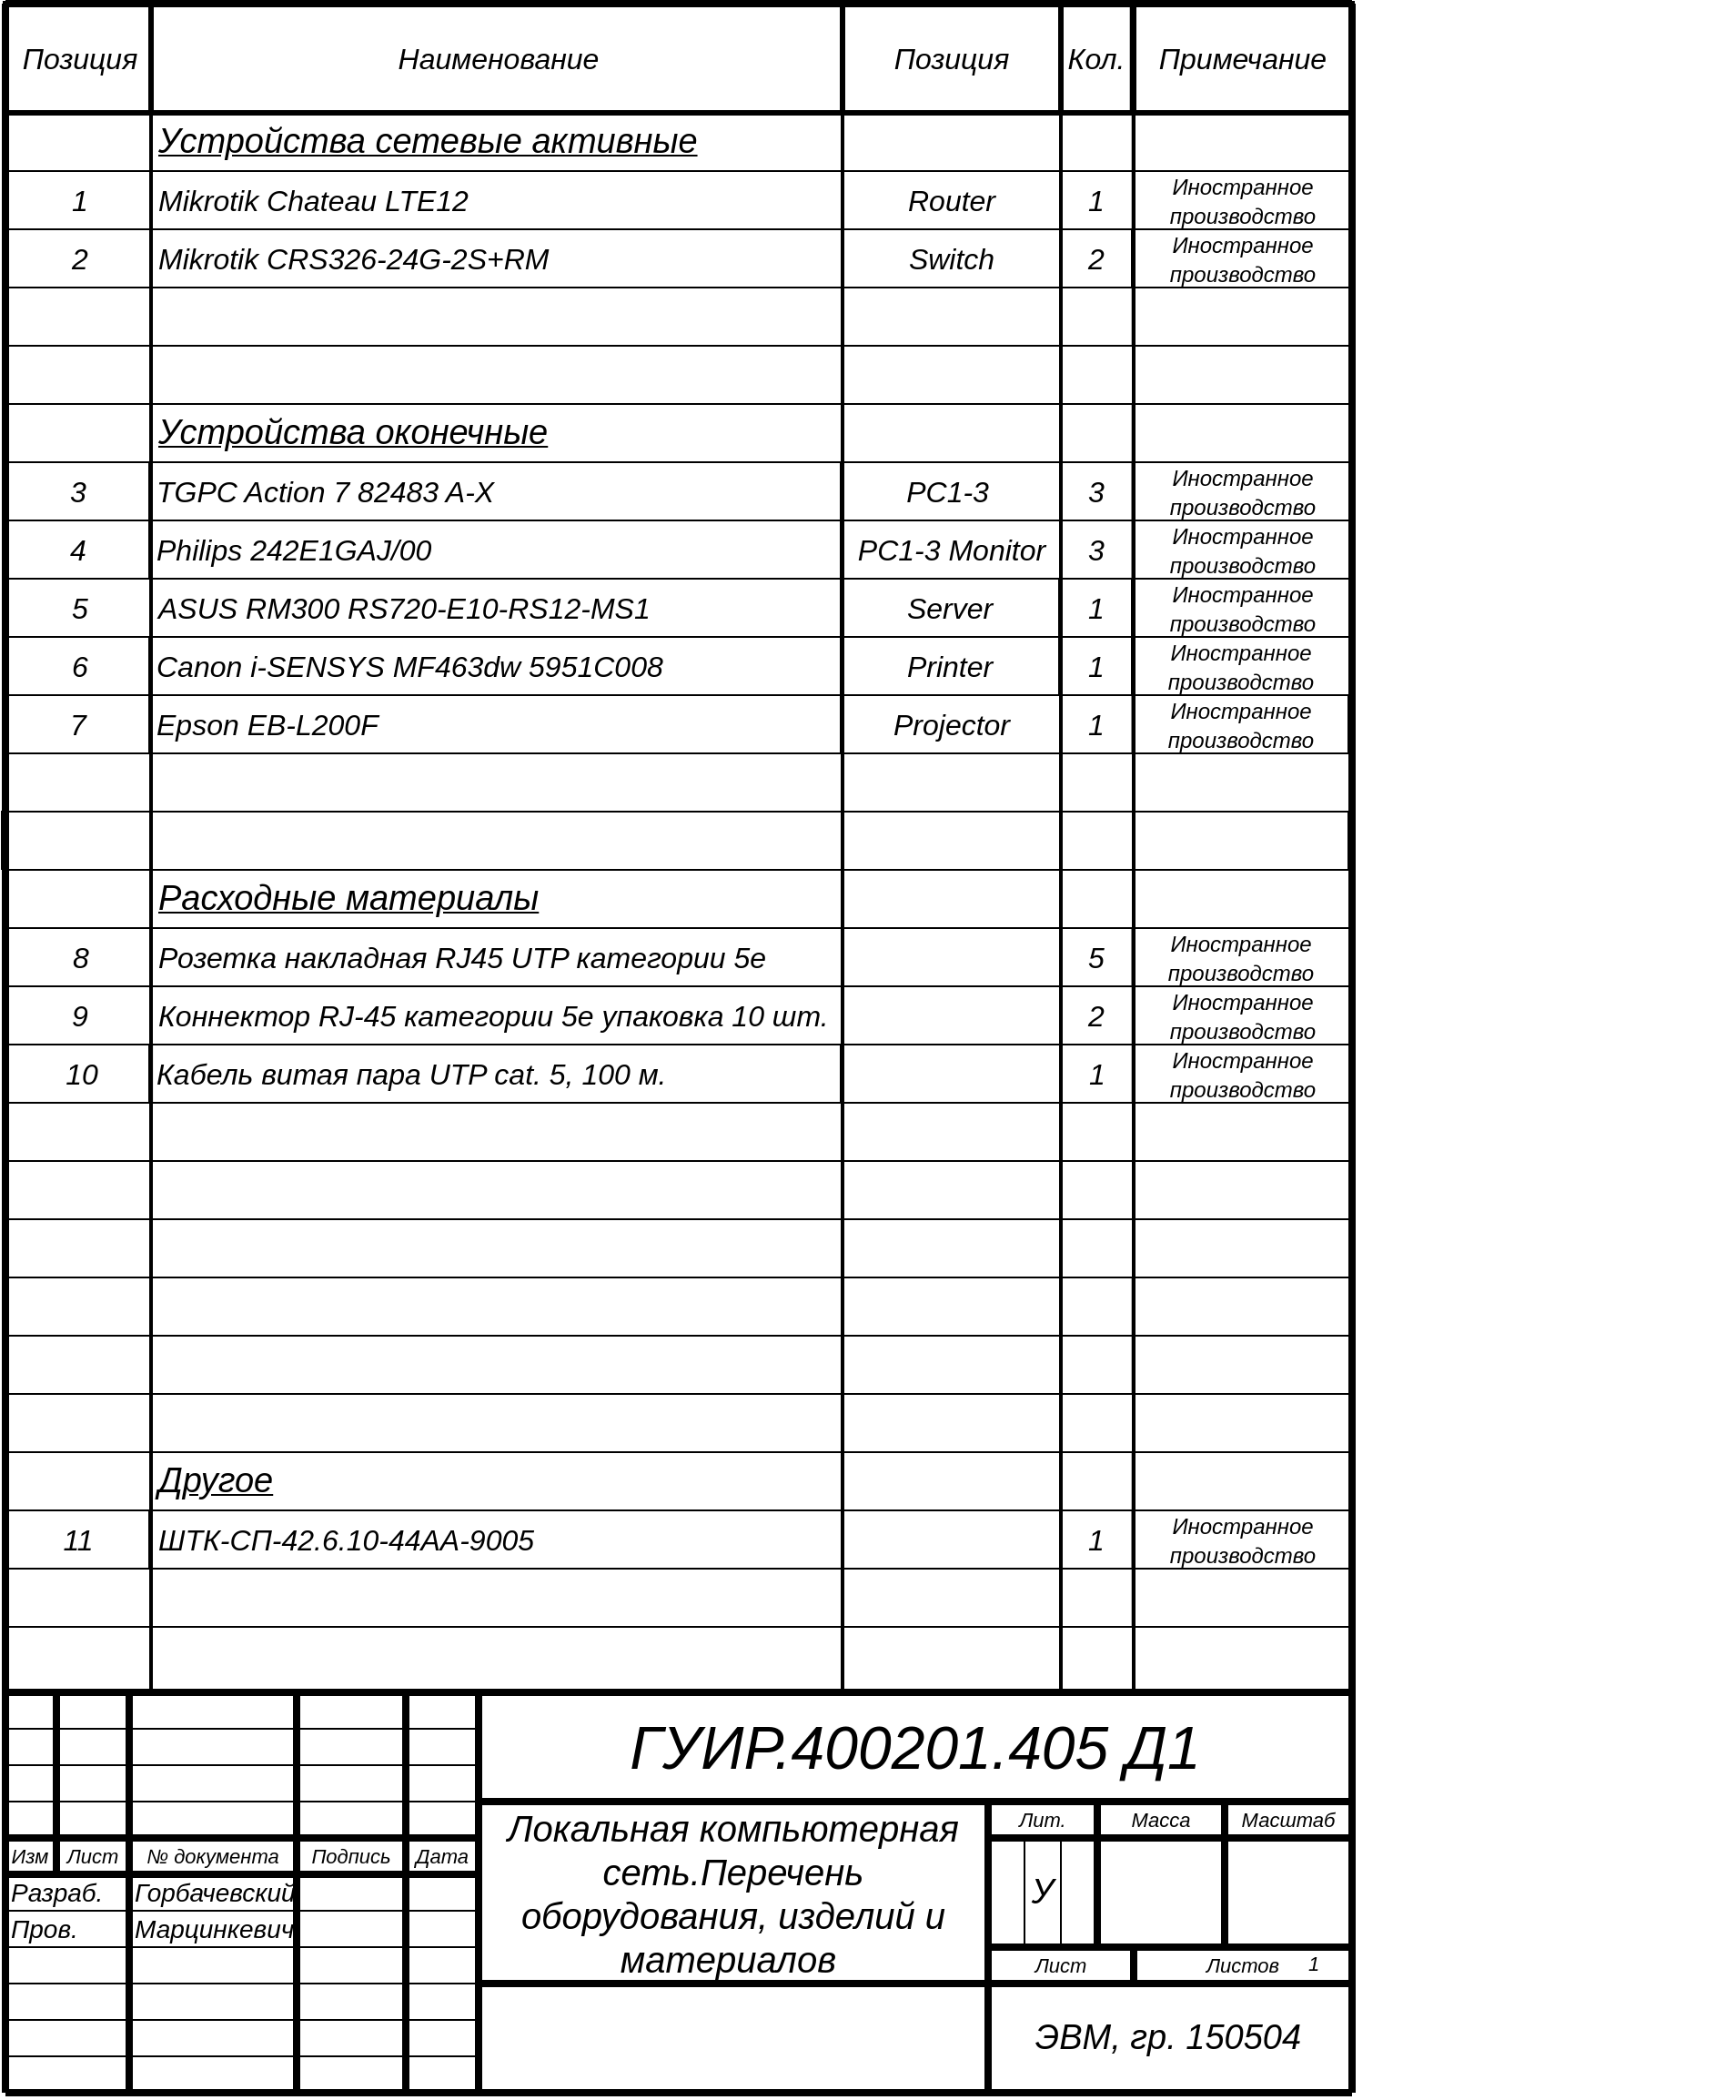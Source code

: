 <mxfile version="24.7.17">
  <diagram name="Страница-1" id="Страница-1">
    <mxGraphModel dx="1434" dy="844" grid="1" gridSize="10" guides="1" tooltips="1" connect="1" arrows="1" fold="1" page="1" pageScale="1" pageWidth="827" pageHeight="1169" math="0" shadow="0">
      <root>
        <mxCell id="0" />
        <mxCell id="1" parent="0" />
        <mxCell id="rFzxfalwFgXO4eg9ru58-133" value="" style="group;fontFamily=Arial;fontStyle=2" parent="1" vertex="1" connectable="0">
          <mxGeometry x="76" y="10" width="950" height="1148" as="geometry" />
        </mxCell>
        <mxCell id="2" style="vsdxID=5;fillColor=#FFFFFF;gradientColor=none;shape=stencil(nY9LDoAgDERP0z3SI/i5BwkoRAUC+Lu9kGo0Lt3NtK/tFLCOWngFnMUU3Kg2I5MGbIBzY7UKJmUF2ALWvQtqCG6xkrwXhSxqdmvZsNNcxViZ4ewgT64jdDL2hf4E7wsXmsWThd549765c4l+xvYE);strokeColor=#000000;strokeWidth=4;spacingTop=-1;spacingBottom=-1;spacingLeft=-1;spacingRight=-1;labelBackgroundColor=#ffffff;rounded=0;html=1;whiteSpace=wrap;fontFamily=Arial;fontStyle=2" parent="rFzxfalwFgXO4eg9ru58-133" vertex="1">
          <mxGeometry y="928" width="740" height="220" as="geometry" />
        </mxCell>
        <mxCell id="131" style="vsdxID=30;edgeStyle=none;startArrow=none;endArrow=none;startSize=5;endSize=5;strokeWidth=4;strokeColor=#000000;spacingTop=-1;spacingBottom=-1;spacingLeft=-1;spacingRight=-1;verticalAlign=middle;html=1;labelBackgroundColor=#ffffff;rounded=0;fontFamily=Arial;fontStyle=2" parent="rFzxfalwFgXO4eg9ru58-133" edge="1">
          <mxGeometry as="geometry">
            <Array as="points" />
            <mxPoint x="28" y="928" as="sourcePoint" />
            <mxPoint x="28" y="1028" as="targetPoint" />
          </mxGeometry>
        </mxCell>
        <mxCell id="130" style="vsdxID=29;edgeStyle=none;startArrow=none;endArrow=none;startSize=5;endSize=5;strokeColor=#000000;spacingTop=-1;spacingBottom=-1;spacingLeft=-1;spacingRight=-1;verticalAlign=middle;html=1;labelBackgroundColor=#ffffff;rounded=0;fontFamily=Arial;fontStyle=2" parent="rFzxfalwFgXO4eg9ru58-133" edge="1">
          <mxGeometry as="geometry">
            <mxPoint as="offset" />
            <Array as="points" />
            <mxPoint y="1128" as="sourcePoint" />
            <mxPoint x="260" y="1128" as="targetPoint" />
          </mxGeometry>
        </mxCell>
        <mxCell id="129" style="vsdxID=28;edgeStyle=none;startArrow=none;endArrow=none;startSize=5;endSize=5;strokeColor=#000000;spacingTop=-1;spacingBottom=-1;spacingLeft=-1;spacingRight=-1;verticalAlign=middle;html=1;labelBackgroundColor=#ffffff;rounded=0;fontFamily=Arial;fontStyle=2" parent="rFzxfalwFgXO4eg9ru58-133" edge="1">
          <mxGeometry as="geometry">
            <mxPoint as="offset" />
            <Array as="points" />
            <mxPoint y="1108" as="sourcePoint" />
            <mxPoint x="260" y="1108" as="targetPoint" />
          </mxGeometry>
        </mxCell>
        <mxCell id="128" style="vsdxID=27;edgeStyle=none;startArrow=none;endArrow=none;startSize=5;endSize=5;strokeColor=#000000;spacingTop=-1;spacingBottom=-1;spacingLeft=-1;spacingRight=-1;verticalAlign=middle;html=1;labelBackgroundColor=#ffffff;rounded=0;fontFamily=Arial;fontStyle=2" parent="rFzxfalwFgXO4eg9ru58-133" edge="1">
          <mxGeometry as="geometry">
            <mxPoint as="offset" />
            <Array as="points" />
            <mxPoint y="1088" as="sourcePoint" />
            <mxPoint x="260" y="1088" as="targetPoint" />
          </mxGeometry>
        </mxCell>
        <mxCell id="127" style="vsdxID=26;edgeStyle=none;startArrow=none;endArrow=none;startSize=5;endSize=5;strokeColor=#000000;spacingTop=-1;spacingBottom=-1;spacingLeft=-1;spacingRight=-1;verticalAlign=middle;html=1;labelBackgroundColor=#ffffff;rounded=0;fontFamily=Arial;fontStyle=2" parent="rFzxfalwFgXO4eg9ru58-133" edge="1">
          <mxGeometry as="geometry">
            <mxPoint as="offset" />
            <Array as="points" />
            <mxPoint y="1068" as="sourcePoint" />
            <mxPoint x="260" y="1068" as="targetPoint" />
          </mxGeometry>
        </mxCell>
        <mxCell id="126" style="vsdxID=25;edgeStyle=none;startArrow=none;endArrow=none;startSize=5;endSize=5;strokeColor=#000000;spacingTop=-1;spacingBottom=-1;spacingLeft=-1;spacingRight=-1;verticalAlign=middle;html=1;labelBackgroundColor=#ffffff;rounded=0;fontFamily=Arial;fontStyle=2" parent="rFzxfalwFgXO4eg9ru58-133" edge="1">
          <mxGeometry as="geometry">
            <mxPoint as="offset" />
            <Array as="points" />
            <mxPoint y="1048" as="sourcePoint" />
            <mxPoint x="260" y="1048" as="targetPoint" />
          </mxGeometry>
        </mxCell>
        <mxCell id="125" style="vsdxID=24;edgeStyle=none;startArrow=none;endArrow=none;startSize=5;endSize=5;strokeWidth=4;strokeColor=#000000;spacingTop=-1;spacingBottom=-1;spacingLeft=-1;spacingRight=-1;verticalAlign=middle;html=1;labelBackgroundColor=#ffffff;rounded=0;fontFamily=Arial;fontStyle=2" parent="rFzxfalwFgXO4eg9ru58-133" edge="1">
          <mxGeometry as="geometry">
            <mxPoint as="offset" />
            <Array as="points" />
            <mxPoint y="1028" as="sourcePoint" />
            <mxPoint x="260" y="1028" as="targetPoint" />
          </mxGeometry>
        </mxCell>
        <mxCell id="124" style="vsdxID=23;edgeStyle=none;startArrow=none;endArrow=none;startSize=5;endSize=5;strokeWidth=4;strokeColor=#000000;spacingTop=-1;spacingBottom=-1;spacingLeft=-1;spacingRight=-1;verticalAlign=middle;html=1;labelBackgroundColor=#ffffff;rounded=0;fontFamily=Arial;fontStyle=2" parent="rFzxfalwFgXO4eg9ru58-133" edge="1">
          <mxGeometry as="geometry">
            <mxPoint as="offset" />
            <Array as="points" />
            <mxPoint y="1008" as="sourcePoint" />
            <mxPoint x="260" y="1008" as="targetPoint" />
          </mxGeometry>
        </mxCell>
        <mxCell id="123" style="vsdxID=22;edgeStyle=none;startArrow=none;endArrow=none;startSize=5;endSize=5;strokeColor=#000000;spacingTop=-1;spacingBottom=-1;spacingLeft=-1;spacingRight=-1;verticalAlign=middle;html=1;labelBackgroundColor=#ffffff;rounded=0;fontFamily=Arial;fontStyle=2" parent="rFzxfalwFgXO4eg9ru58-133" edge="1">
          <mxGeometry as="geometry">
            <mxPoint as="offset" />
            <Array as="points" />
            <mxPoint y="988" as="sourcePoint" />
            <mxPoint x="260" y="988" as="targetPoint" />
          </mxGeometry>
        </mxCell>
        <mxCell id="122" style="vsdxID=21;edgeStyle=none;startArrow=none;endArrow=none;startSize=5;endSize=5;strokeColor=#000000;spacingTop=-1;spacingBottom=-1;spacingLeft=-1;spacingRight=-1;verticalAlign=middle;html=1;labelBackgroundColor=#ffffff;rounded=0;fontFamily=Arial;fontStyle=2" parent="rFzxfalwFgXO4eg9ru58-133" edge="1">
          <mxGeometry as="geometry">
            <mxPoint as="offset" />
            <Array as="points" />
            <mxPoint y="968" as="sourcePoint" />
            <mxPoint x="260" y="968" as="targetPoint" />
          </mxGeometry>
        </mxCell>
        <mxCell id="121" style="vsdxID=20;edgeStyle=none;startArrow=none;endArrow=none;startSize=5;endSize=5;strokeColor=#000000;spacingTop=-1;spacingBottom=-1;spacingLeft=-1;spacingRight=-1;verticalAlign=middle;html=1;labelBackgroundColor=#ffffff;rounded=0;fontSize=16;fontFamily=Arial;fontStyle=2" parent="rFzxfalwFgXO4eg9ru58-133" edge="1">
          <mxGeometry as="geometry">
            <mxPoint as="offset" />
            <Array as="points" />
            <mxPoint y="948" as="sourcePoint" />
            <mxPoint x="260" y="948" as="targetPoint" />
          </mxGeometry>
        </mxCell>
        <mxCell id="120" style="vsdxID=19;edgeStyle=none;startArrow=none;endArrow=none;startSize=5;endSize=5;strokeWidth=4;strokeColor=#000000;spacingTop=-1;spacingBottom=-1;spacingLeft=-1;spacingRight=-1;verticalAlign=middle;html=1;labelBackgroundColor=#ffffff;rounded=0;fontFamily=Arial;fontStyle=2" parent="rFzxfalwFgXO4eg9ru58-133" edge="1">
          <mxGeometry as="geometry">
            <Array as="points" />
            <mxPoint x="68" y="928" as="sourcePoint" />
            <mxPoint x="68" y="1148" as="targetPoint" />
          </mxGeometry>
        </mxCell>
        <mxCell id="119" style="vsdxID=18;edgeStyle=none;startArrow=none;endArrow=none;startSize=5;endSize=5;strokeWidth=4;strokeColor=#000000;spacingTop=-1;spacingBottom=-1;spacingLeft=-1;spacingRight=-1;verticalAlign=middle;html=1;labelBackgroundColor=#ffffff;rounded=0;fontFamily=Arial;fontStyle=2" parent="rFzxfalwFgXO4eg9ru58-133" edge="1">
          <mxGeometry as="geometry">
            <Array as="points" />
            <mxPoint x="160" y="928" as="sourcePoint" />
            <mxPoint x="160" y="1148" as="targetPoint" />
          </mxGeometry>
        </mxCell>
        <mxCell id="118" style="vsdxID=17;edgeStyle=none;startArrow=none;endArrow=none;startSize=5;endSize=5;strokeWidth=4;strokeColor=#000000;spacingTop=-1;spacingBottom=-1;spacingLeft=-1;spacingRight=-1;verticalAlign=middle;html=1;labelBackgroundColor=#ffffff;rounded=0;fontFamily=Arial;fontStyle=2" parent="rFzxfalwFgXO4eg9ru58-133" edge="1">
          <mxGeometry as="geometry">
            <Array as="points" />
            <mxPoint x="220" y="928" as="sourcePoint" />
            <mxPoint x="220" y="1148" as="targetPoint" />
          </mxGeometry>
        </mxCell>
        <mxCell id="117" style="vsdxID=16;edgeStyle=none;startArrow=none;endArrow=none;startSize=5;endSize=5;strokeWidth=4;strokeColor=#000000;spacingTop=-1;spacingBottom=-1;spacingLeft=-1;spacingRight=-1;verticalAlign=middle;html=1;labelBackgroundColor=#ffffff;rounded=0;fontFamily=Arial;fontStyle=2" parent="rFzxfalwFgXO4eg9ru58-133" edge="1">
          <mxGeometry as="geometry">
            <Array as="points" />
            <mxPoint x="670" y="988" as="sourcePoint" />
            <mxPoint x="670" y="1068" as="targetPoint" />
          </mxGeometry>
        </mxCell>
        <mxCell id="116" style="vsdxID=15;edgeStyle=none;startArrow=none;endArrow=none;startSize=5;endSize=5;strokeWidth=4;strokeColor=#000000;spacingTop=-1;spacingBottom=-1;spacingLeft=-1;spacingRight=-1;verticalAlign=middle;html=1;labelBackgroundColor=#ffffff;rounded=0;fontFamily=Arial;fontStyle=2" parent="rFzxfalwFgXO4eg9ru58-133" edge="1">
          <mxGeometry as="geometry">
            <Array as="points" />
            <mxPoint x="620" y="1068" as="sourcePoint" />
            <mxPoint x="620" y="1088" as="targetPoint" />
          </mxGeometry>
        </mxCell>
        <mxCell id="115" style="vsdxID=14;edgeStyle=none;startArrow=none;endArrow=none;startSize=5;endSize=5;strokeColor=#000000;spacingTop=-1;spacingBottom=-1;spacingLeft=-1;spacingRight=-1;verticalAlign=middle;html=1;labelBackgroundColor=#ffffff;rounded=0;fontFamily=Arial;fontStyle=2" parent="rFzxfalwFgXO4eg9ru58-133" edge="1">
          <mxGeometry as="geometry">
            <Array as="points" />
            <mxPoint x="580" y="1008" as="sourcePoint" />
            <mxPoint x="580" y="1068" as="targetPoint" />
          </mxGeometry>
        </mxCell>
        <mxCell id="114" style="vsdxID=13;edgeStyle=none;startArrow=none;endArrow=none;startSize=5;endSize=5;strokeColor=#000000;spacingTop=-1;spacingBottom=-1;spacingLeft=-1;spacingRight=-1;verticalAlign=middle;html=1;labelBackgroundColor=#ffffff;rounded=0;fontFamily=Arial;fontStyle=2" parent="rFzxfalwFgXO4eg9ru58-133" edge="1">
          <mxGeometry as="geometry">
            <Array as="points" />
            <mxPoint x="560" y="1008" as="sourcePoint" />
            <mxPoint x="560" y="1068" as="targetPoint" />
          </mxGeometry>
        </mxCell>
        <mxCell id="113" style="vsdxID=12;edgeStyle=none;startArrow=none;endArrow=none;startSize=5;endSize=5;strokeWidth=4;strokeColor=#000000;spacingTop=-1;spacingBottom=-1;spacingLeft=-1;spacingRight=-1;verticalAlign=middle;html=1;labelBackgroundColor=#ffffff;rounded=0;fontFamily=Arial;fontStyle=2" parent="rFzxfalwFgXO4eg9ru58-133" edge="1">
          <mxGeometry as="geometry">
            <Array as="points" />
            <mxPoint x="600" y="988" as="sourcePoint" />
            <mxPoint x="600" y="1068" as="targetPoint" />
          </mxGeometry>
        </mxCell>
        <mxCell id="112" style="vsdxID=11;edgeStyle=none;startArrow=none;endArrow=none;startSize=5;endSize=5;strokeWidth=4;strokeColor=#000000;spacingTop=-1;spacingBottom=-1;spacingLeft=-1;spacingRight=-1;verticalAlign=middle;html=1;labelBackgroundColor=#ffffff;rounded=0;fontFamily=Arial;fontStyle=2" parent="rFzxfalwFgXO4eg9ru58-133" edge="1">
          <mxGeometry as="geometry">
            <mxPoint as="offset" />
            <Array as="points" />
            <mxPoint x="540" y="1068" as="sourcePoint" />
            <mxPoint x="740" y="1068" as="targetPoint" />
          </mxGeometry>
        </mxCell>
        <mxCell id="111" style="vsdxID=10;edgeStyle=none;startArrow=none;endArrow=none;startSize=5;endSize=5;strokeWidth=4;strokeColor=#000000;spacingTop=-1;spacingBottom=-1;spacingLeft=-1;spacingRight=-1;verticalAlign=middle;html=1;labelBackgroundColor=#ffffff;rounded=0;fontFamily=Arial;fontStyle=2" parent="rFzxfalwFgXO4eg9ru58-133" edge="1">
          <mxGeometry as="geometry">
            <mxPoint as="offset" />
            <Array as="points" />
            <mxPoint x="540" y="1008" as="sourcePoint" />
            <mxPoint x="740" y="1008" as="targetPoint" />
          </mxGeometry>
        </mxCell>
        <mxCell id="110" style="vsdxID=9;edgeStyle=none;startArrow=none;endArrow=none;startSize=5;endSize=5;strokeWidth=4;strokeColor=#000000;spacingTop=-1;spacingBottom=-1;spacingLeft=-1;spacingRight=-1;verticalAlign=middle;html=1;labelBackgroundColor=#ffffff;rounded=0;fontFamily=Arial;fontStyle=2" parent="rFzxfalwFgXO4eg9ru58-133" edge="1">
          <mxGeometry as="geometry">
            <Array as="points" />
            <mxPoint x="540" y="988" as="sourcePoint" />
            <mxPoint x="540" y="1148" as="targetPoint" />
          </mxGeometry>
        </mxCell>
        <mxCell id="109" style="vsdxID=8;edgeStyle=none;startArrow=none;endArrow=none;startSize=5;endSize=5;strokeWidth=4;strokeColor=#000000;spacingTop=-1;spacingBottom=-1;spacingLeft=-1;spacingRight=-1;verticalAlign=middle;html=1;labelBackgroundColor=#ffffff;rounded=0;fontFamily=Arial;fontStyle=2" parent="rFzxfalwFgXO4eg9ru58-133" edge="1">
          <mxGeometry as="geometry">
            <Array as="points" />
            <mxPoint x="740" y="1088" as="sourcePoint" />
            <mxPoint x="260" y="1088" as="targetPoint" />
          </mxGeometry>
        </mxCell>
        <mxCell id="108" style="vsdxID=7;edgeStyle=none;startArrow=none;endArrow=none;startSize=5;endSize=5;strokeWidth=4;strokeColor=#000000;spacingTop=-1;spacingBottom=-1;spacingLeft=-1;spacingRight=-1;verticalAlign=middle;html=1;labelBackgroundColor=#ffffff;rounded=0;fontFamily=Arial;fontStyle=2" parent="rFzxfalwFgXO4eg9ru58-133" edge="1">
          <mxGeometry as="geometry">
            <Array as="points" />
            <mxPoint x="260" y="928" as="sourcePoint" />
            <mxPoint x="260" y="1148" as="targetPoint" />
          </mxGeometry>
        </mxCell>
        <mxCell id="107" style="vsdxID=6;edgeStyle=none;startArrow=none;endArrow=none;startSize=5;endSize=5;strokeWidth=4;strokeColor=#000000;spacingTop=-1;spacingBottom=-1;spacingLeft=-1;spacingRight=-1;verticalAlign=middle;html=1;labelBackgroundColor=#ffffff;rounded=0;fontFamily=Arial;fontStyle=2" parent="rFzxfalwFgXO4eg9ru58-133" edge="1">
          <mxGeometry as="geometry">
            <Array as="points" />
            <mxPoint x="740" y="988" as="sourcePoint" />
            <mxPoint x="260" y="988" as="targetPoint" />
          </mxGeometry>
        </mxCell>
        <mxCell id="3" value="&lt;font style=&quot;font-size: 11px; color: rgb(0, 0, 0); direction: ltr; letter-spacing: 0px; line-height: 120%; opacity: 1;&quot;&gt;&lt;span&gt;Изм&lt;br&gt;&lt;/span&gt;&lt;/font&gt;" style="verticalAlign=middle;align=center;vsdxID=31;fillColor=none;gradientColor=none;shape=stencil(nZBLDoAgDERP0z3SIyjew0SURgSD+Lu9kMZoXLhwN9O+tukAlrNpJg1SzDH4QW/URgNYgZTkjA4UkwJUgGXng+6DX1zLfmoymdXo17xh5zmRJ6Q42BWCfc2oJfdAr+Yv+AP9Cb7OJ3H/2JG1HNGz/84klThPVCc=);strokeColor=none;strokeWidth=4;spacingTop=-1;spacingBottom=-1;spacingLeft=-1;spacingRight=-1;labelBackgroundColor=none;rounded=0;html=1;whiteSpace=wrap;fontFamily=Arial;fontStyle=2" parent="rFzxfalwFgXO4eg9ru58-133" vertex="1">
          <mxGeometry y="1010" width="27" height="16" as="geometry" />
        </mxCell>
        <mxCell id="4" value="&lt;font style=&quot;font-size: 11px; color: rgb(0, 0, 0); direction: ltr; letter-spacing: 0px; line-height: 120%; opacity: 1;&quot;&gt;&lt;span&gt;Лист&lt;br&gt;&lt;/span&gt;&lt;/font&gt;" style="verticalAlign=middle;align=center;vsdxID=32;fillColor=none;gradientColor=none;shape=stencil(nZBLDoAgDERP0z3SIyjew0SURgSD+Lu9kMZoXLhwN9O+tukAlrNpJg1SzDH4QW/URgNYgZTkjA4UkwJUgGXng+6DX1zLfmoymdXo17xh5zmRJ6Q42BWCfc2oJfdAr+Yv+AP9Cb7OJ3H/2JG1HNGz/84klThPVCc=);strokeColor=none;strokeWidth=4;spacingTop=-1;spacingBottom=-1;spacingLeft=-1;spacingRight=-1;labelBackgroundColor=none;rounded=0;html=1;whiteSpace=wrap;fontFamily=Arial;fontStyle=2" parent="rFzxfalwFgXO4eg9ru58-133" vertex="1">
          <mxGeometry x="30" y="1010" width="36" height="16" as="geometry" />
        </mxCell>
        <mxCell id="5" value="&lt;font style=&quot;font-size: 11px; color: rgb(0, 0, 0); direction: ltr; letter-spacing: 0px; line-height: 120%; opacity: 1;&quot;&gt;&lt;span&gt;№ документа&lt;br&gt;&lt;/span&gt;&lt;/font&gt;" style="verticalAlign=middle;align=center;vsdxID=33;fillColor=none;gradientColor=none;shape=stencil(nZBLDoAgDERP0z3SIyjew0SURgSD+Lu9kMZoXLhwN9O+tukAlrNpJg1SzDH4QW/URgNYgZTkjA4UkwJUgGXng+6DX1zLfmoymdXo17xh5zmRJ6Q42BWCfc2oJfdAr+Yv+AP9Cb7OJ3H/2JG1HNGz/84klThPVCc=);strokeColor=none;strokeWidth=4;spacingTop=-1;spacingBottom=-1;spacingLeft=-1;spacingRight=-1;labelBackgroundColor=none;rounded=0;html=1;whiteSpace=wrap;fontFamily=Arial;fontStyle=2" parent="rFzxfalwFgXO4eg9ru58-133" vertex="1">
          <mxGeometry x="70" y="1010" width="88" height="16" as="geometry" />
        </mxCell>
        <mxCell id="6" value="&lt;font style=&quot;font-size: 11px; color: rgb(0, 0, 0); direction: ltr; letter-spacing: 0px; line-height: 120%; opacity: 1;&quot;&gt;&lt;span&gt;Подпись&lt;br&gt;&lt;/span&gt;&lt;/font&gt;" style="verticalAlign=middle;align=center;vsdxID=34;fillColor=none;gradientColor=none;shape=stencil(nZBLDoAgDERP0z3SIyjew0SURgSD+Lu9kMZoXLhwN9O+tukAlrNpJg1SzDH4QW/URgNYgZTkjA4UkwJUgGXng+6DX1zLfmoymdXo17xh5zmRJ6Q42BWCfc2oJfdAr+Yv+AP9Cb7OJ3H/2JG1HNGz/84klThPVCc=);strokeColor=none;strokeWidth=4;spacingTop=-1;spacingBottom=-1;spacingLeft=-1;spacingRight=-1;labelBackgroundColor=none;rounded=0;html=1;whiteSpace=wrap;fontFamily=Arial;fontStyle=2" parent="rFzxfalwFgXO4eg9ru58-133" vertex="1">
          <mxGeometry x="162" y="1010" width="56" height="16" as="geometry" />
        </mxCell>
        <mxCell id="7" value="&lt;font style=&quot;font-size: 11px; color: rgb(0, 0, 0); direction: ltr; letter-spacing: 0px; line-height: 120%; opacity: 1;&quot;&gt;&lt;span&gt;Дата&lt;br&gt;&lt;/span&gt;&lt;/font&gt;" style="verticalAlign=middle;align=center;vsdxID=35;fillColor=none;gradientColor=none;shape=stencil(nZBLDoAgDERP0z3SIyjew0SURgSD+Lu9kMZoXLhwN9O+tukAlrNpJg1SzDH4QW/URgNYgZTkjA4UkwJUgGXng+6DX1zLfmoymdXo17xh5zmRJ6Q42BWCfc2oJfdAr+Yv+AP9Cb7OJ3H/2JG1HNGz/84klThPVCc=);strokeColor=none;strokeWidth=4;spacingTop=-1;spacingBottom=-1;spacingLeft=-1;spacingRight=-1;labelBackgroundColor=none;rounded=0;html=1;whiteSpace=wrap;fontFamily=Arial;fontStyle=2" parent="rFzxfalwFgXO4eg9ru58-133" vertex="1">
          <mxGeometry x="222" y="1010" width="36" height="16" as="geometry" />
        </mxCell>
        <mxCell id="8" value="&lt;font style=&quot;font-size: 11px; color: rgb(0, 0, 0); direction: ltr; letter-spacing: 0px; line-height: 120%; opacity: 1;&quot;&gt;&lt;span&gt;Лит.&lt;br&gt;&lt;/span&gt;&lt;/font&gt;" style="verticalAlign=middle;align=center;vsdxID=36;fillColor=none;gradientColor=none;shape=stencil(nZBLDoAgDERP0z3SIyjew0SURgSD+Lu9kMZoXLhwN9O+tukAlrNpJg1SzDH4QW/URgNYgZTkjA4UkwJUgGXng+6DX1zLfmoymdXo17xh5zmRJ6Q42BWCfc2oJfdAr+Yv+AP9Cb7OJ3H/2JG1HNGz/84klThPVCc=);strokeColor=none;strokeWidth=4;spacingTop=-1;spacingBottom=-1;spacingLeft=-1;spacingRight=-1;labelBackgroundColor=none;rounded=0;html=1;whiteSpace=wrap;fontFamily=Arial;fontStyle=2" parent="rFzxfalwFgXO4eg9ru58-133" vertex="1">
          <mxGeometry x="542" y="990" width="56" height="16" as="geometry" />
        </mxCell>
        <mxCell id="9" value="&lt;font style=&quot;font-size: 11px; color: rgb(0, 0, 0); direction: ltr; letter-spacing: 0px; line-height: 120%; opacity: 1;&quot;&gt;&lt;span&gt;Масса&lt;br&gt;&lt;/span&gt;&lt;/font&gt;" style="verticalAlign=middle;align=center;vsdxID=37;fillColor=none;gradientColor=none;shape=stencil(nZBLDoAgDERP0z3SIyjew0SURgSD+Lu9kMZoXLhwN9O+tukAlrNpJg1SzDH4QW/URgNYgZTkjA4UkwJUgGXng+6DX1zLfmoymdXo17xh5zmRJ6Q42BWCfc2oJfdAr+Yv+AP9Cb7OJ3H/2JG1HNGz/84klThPVCc=);strokeColor=none;strokeWidth=4;spacingTop=-1;spacingBottom=-1;spacingLeft=-1;spacingRight=-1;labelBackgroundColor=none;rounded=0;html=1;whiteSpace=wrap;fontFamily=Arial;fontStyle=2" parent="rFzxfalwFgXO4eg9ru58-133" vertex="1">
          <mxGeometry x="602" y="990" width="66" height="16" as="geometry" />
        </mxCell>
        <mxCell id="10" value="&lt;font style=&quot;font-size: 11px; color: rgb(0, 0, 0); direction: ltr; letter-spacing: 0px; line-height: 120%; opacity: 1;&quot;&gt;&lt;span&gt;Масштаб&lt;br&gt;&lt;/span&gt;&lt;/font&gt;" style="verticalAlign=middle;align=center;vsdxID=38;fillColor=none;gradientColor=none;shape=stencil(nZBLDoAgDERP0z3SIyjew0SURgSD+Lu9kMZoXLhwN9O+tukAlrNpJg1SzDH4QW/URgNYgZTkjA4UkwJUgGXng+6DX1zLfmoymdXo17xh5zmRJ6Q42BWCfc2oJfdAr+Yv+AP9Cb7OJ3H/2JG1HNGz/84klThPVCc=);strokeColor=none;strokeWidth=4;spacingTop=-1;spacingBottom=-1;spacingLeft=-1;spacingRight=-1;labelBackgroundColor=none;rounded=0;html=1;whiteSpace=wrap;fontFamily=Arial;fontStyle=2" parent="rFzxfalwFgXO4eg9ru58-133" vertex="1">
          <mxGeometry x="672" y="990" width="66" height="16" as="geometry" />
        </mxCell>
        <mxCell id="11" value="&lt;font style=&quot;font-size: 11px; color: rgb(0, 0, 0); direction: ltr; letter-spacing: 0px; line-height: 120%; opacity: 1;&quot;&gt;&lt;span&gt;Лист&lt;br&gt;&lt;/span&gt;&lt;/font&gt;" style="verticalAlign=middle;align=center;vsdxID=39;fillColor=none;gradientColor=none;shape=stencil(nZBLDoAgDERP0z3SIyjew0SURgSD+Lu9kMZoXLhwN9O+tukAlrNpJg1SzDH4QW/URgNYgZTkjA4UkwJUgGXng+6DX1zLfmoymdXo17xh5zmRJ6Q42BWCfc2oJfdAr+Yv+AP9Cb7OJ3H/2JG1HNGz/84klThPVCc=);strokeColor=none;strokeWidth=4;spacingTop=-1;spacingBottom=-1;spacingLeft=-1;spacingRight=-1;labelBackgroundColor=none;rounded=0;html=1;whiteSpace=wrap;fontFamily=Arial;fontStyle=2" parent="rFzxfalwFgXO4eg9ru58-133" vertex="1">
          <mxGeometry x="542" y="1070" width="76" height="16" as="geometry" />
        </mxCell>
        <mxCell id="12" value="&lt;font style=&quot;font-size: 11px; color: rgb(0, 0, 0); direction: ltr; letter-spacing: 0px; line-height: 120%; opacity: 1;&quot;&gt;&lt;span&gt;Листов&lt;br&gt;&lt;/span&gt;&lt;/font&gt;" style="verticalAlign=middle;align=center;vsdxID=40;fillColor=none;gradientColor=none;shape=stencil(nZBLDoAgDERP0z3SIyjew0SURgSD+Lu9kMZoXLhwN9O+tukAlrNpJg1SzDH4QW/URgNYgZTkjA4UkwJUgGXng+6DX1zLfmoymdXo17xh5zmRJ6Q42BWCfc2oJfdAr+Yv+AP9Cb7OJ3H/2JG1HNGz/84klThPVCc=);strokeColor=none;strokeWidth=4;spacingTop=-1;spacingBottom=-1;spacingLeft=-1;spacingRight=-1;labelBackgroundColor=none;rounded=0;html=1;whiteSpace=wrap;fontFamily=Arial;fontStyle=2" parent="rFzxfalwFgXO4eg9ru58-133" vertex="1">
          <mxGeometry x="622" y="1070" width="116" height="16" as="geometry" />
        </mxCell>
        <mxCell id="13" value="&lt;p style=&quot;margin-left: 0 ; margin-right: 0 ; margin-top: 0px ; margin-bottom: 0px ; text-indent: 0 ; direction: rtl&quot;&gt;&lt;font style=&quot;font-size: 14px; color: rgb(0, 0, 0); direction: ltr; letter-spacing: 0px; line-height: 120%; opacity: 1;&quot;&gt;&lt;span&gt;.Разраб&lt;br&gt;&lt;/span&gt;&lt;/font&gt;&lt;/p&gt;" style="verticalAlign=middle;align=left;vsdxID=41;fillColor=none;gradientColor=none;shape=stencil(nZBLDoAgDERP0z3SIyjew0SURgSD+Lu9kMZoXLhwN9O+tukAlrNpJg1SzDH4QW/URgNYgZTkjA4UkwJUgGXng+6DX1zLfmoymdXo17xh5zmRJ6Q42BWCfc2oJfdAr+Yv+AP9Cb7OJ3H/2JG1HNGz/84klThPVCc=);strokeColor=none;strokeWidth=4;spacingTop=-1;spacingBottom=-1;spacingLeft=-1;spacingRight=-1;labelBackgroundColor=none;rounded=0;html=1;whiteSpace=wrap;fontFamily=Arial;fontStyle=2" parent="rFzxfalwFgXO4eg9ru58-133" vertex="1">
          <mxGeometry x="2" y="1030" width="66" height="16" as="geometry" />
        </mxCell>
        <mxCell id="14" value="&lt;p style=&quot;margin-left: 0 ; margin-right: 0 ; margin-top: 0px ; margin-bottom: 0px ; text-indent: 0 ; direction: rtl&quot;&gt;&lt;font style=&quot;font-size: 14px; color: rgb(0, 0, 0); direction: ltr; letter-spacing: 0px; line-height: 120%; opacity: 1;&quot;&gt;&lt;span&gt;.Пров&lt;br&gt;&lt;/span&gt;&lt;/font&gt;&lt;/p&gt;" style="verticalAlign=middle;align=left;vsdxID=42;fillColor=none;gradientColor=none;shape=stencil(nZBLDoAgDERP0z3SIyjew0SURgSD+Lu9kMZoXLhwN9O+tukAlrNpJg1SzDH4QW/URgNYgZTkjA4UkwJUgGXng+6DX1zLfmoymdXo17xh5zmRJ6Q42BWCfc2oJfdAr+Yv+AP9Cb7OJ3H/2JG1HNGz/84klThPVCc=);strokeColor=none;strokeWidth=4;spacingTop=-1;spacingBottom=-1;spacingLeft=-1;spacingRight=-1;labelBackgroundColor=none;rounded=0;html=1;whiteSpace=wrap;fontFamily=Arial;fontStyle=2" parent="rFzxfalwFgXO4eg9ru58-133" vertex="1">
          <mxGeometry x="2" y="1048" width="64" height="20" as="geometry" />
        </mxCell>
        <mxCell id="15" value="&lt;p style=&quot;margin-left: 0 ; margin-right: 0 ; margin-top: 0px ; margin-bottom: 0px ; text-indent: 0 ; direction: rtl&quot;&gt;&lt;font style=&quot;font-size: 14px; color: rgb(0, 0, 0); direction: ltr; letter-spacing: 0px; line-height: 120%; opacity: 1;&quot;&gt;&lt;span&gt;Горбачевский&lt;/span&gt;&lt;/font&gt;&lt;/p&gt;" style="verticalAlign=middle;align=left;vsdxID=43;fillColor=none;gradientColor=none;shape=stencil(nZBLDoAgDERP0z3SIyjew0SURgSD+Lu9kMZoXLhwN9O+tukAlrNpJg1SzDH4QW/URgNYgZTkjA4UkwJUgGXng+6DX1zLfmoymdXo17xh5zmRJ6Q42BWCfc2oJfdAr+Yv+AP9Cb7OJ3H/2JG1HNGz/84klThPVCc=);strokeColor=none;spacingTop=-1;spacingBottom=-1;spacingLeft=-1;spacingRight=-1;labelBackgroundColor=none;rounded=0;html=1;whiteSpace=wrap;fontFamily=Arial;fontStyle=2" parent="rFzxfalwFgXO4eg9ru58-133" vertex="1">
          <mxGeometry x="70" y="1028" width="88" height="20" as="geometry" />
        </mxCell>
        <mxCell id="16" value="&lt;p style=&quot;margin-left: 0 ; margin-right: 0 ; margin-top: 0px ; margin-bottom: 0px ; text-indent: 0 ; direction: rtl&quot;&gt;&lt;span style=&quot;font-size: 14px;&quot;&gt;Марцинкевич&lt;/span&gt;&lt;/p&gt;" style="verticalAlign=middle;align=left;vsdxID=44;fillColor=none;gradientColor=none;shape=stencil(nZBLDoAgDERP0z3SIyjew0SURgSD+Lu9kMZoXLhwN9O+tukAlrNpJg1SzDH4QW/URgNYgZTkjA4UkwJUgGXng+6DX1zLfmoymdXo17xh5zmRJ6Q42BWCfc2oJfdAr+Yv+AP9Cb7OJ3H/2JG1HNGz/84klThPVCc=);strokeColor=none;spacingTop=-1;spacingBottom=-1;spacingLeft=-1;spacingRight=-1;labelBackgroundColor=none;rounded=0;html=1;whiteSpace=wrap;fontFamily=Arial;fontStyle=2" parent="rFzxfalwFgXO4eg9ru58-133" vertex="1">
          <mxGeometry x="70" y="1048" width="88" height="20" as="geometry" />
        </mxCell>
        <mxCell id="17" value="&lt;font style=&quot;font-size: 19px; color: rgb(0, 0, 0); direction: ltr; letter-spacing: 0px; line-height: 120%; opacity: 1;&quot;&gt;&lt;span&gt;ЭВМ, гр. 150504&lt;br&gt;&lt;/span&gt;&lt;/font&gt;" style="verticalAlign=middle;align=center;vsdxID=45;fillColor=none;gradientColor=none;shape=stencil(nZBLDoAgDERP0z3SIyjew0SURgSD+Lu9kMZoXLhwN9O+tukAlrNpJg1SzDH4QW/URgNYgZTkjA4UkwJUgGXng+6DX1zLfmoymdXo17xh5zmRJ6Q42BWCfc2oJfdAr+Yv+AP9Cb7OJ3H/2JG1HNGz/84klThPVCc=);strokeColor=none;spacingTop=-1;spacingBottom=-1;spacingLeft=-1;spacingRight=-1;labelBackgroundColor=none;rounded=0;html=1;whiteSpace=wrap;fontFamily=Arial;fontStyle=2" parent="rFzxfalwFgXO4eg9ru58-133" vertex="1">
          <mxGeometry x="539" y="1088" width="200" height="60" as="geometry" />
        </mxCell>
        <mxCell id="18" value="&lt;font style=&quot;font-size: 33px; color: rgb(0, 0, 0); direction: ltr; letter-spacing: 0px; line-height: 120%; opacity: 1;&quot;&gt;&lt;span&gt;ГУИР.400201.405 Д1&lt;br&gt;&lt;/span&gt;&lt;/font&gt;" style="verticalAlign=middle;align=center;vsdxID=46;fillColor=none;gradientColor=none;shape=stencil(nZBLDoAgDERP0z3SIyjew0SURgSD+Lu9kMZoXLhwN9O+tukAlrNpJg1SzDH4QW/URgNYgZTkjA4UkwJUgGXng+6DX1zLfmoymdXo17xh5zmRJ6Q42BWCfc2oJfdAr+Yv+AP9Cb7OJ3H/2JG1HNGz/84klThPVCc=);strokeColor=none;spacingTop=-1;spacingBottom=-1;spacingLeft=-1;spacingRight=-1;labelBackgroundColor=none;rounded=0;html=1;whiteSpace=wrap;fontFamily=Arial;fontStyle=2" parent="rFzxfalwFgXO4eg9ru58-133" vertex="1">
          <mxGeometry x="260" y="928" width="480" height="60" as="geometry" />
        </mxCell>
        <mxCell id="19" value="&lt;div style=&quot;font-size: 20px;&quot;&gt;&lt;span style=&quot;background-color: initial;&quot;&gt;Локальная компьютерная сеть.&lt;/span&gt;&lt;span style=&quot;background-color: initial;&quot;&gt;Перечень&lt;br&gt;оборудования, изделий и&lt;br&gt;материалов&amp;nbsp;&lt;/span&gt;&lt;br&gt;&lt;/div&gt;" style="verticalAlign=middle;align=center;vsdxID=47;fillColor=none;gradientColor=none;shape=stencil(nZBLDoAgDERP0z3SIyjew0SURgSD+Lu9kMZoXLhwN9O+tukAlrNpJg1SzDH4QW/URgNYgZTkjA4UkwJUgGXng+6DX1zLfmoymdXo17xh5zmRJ6Q42BWCfc2oJfdAr+Yv+AP9Cb7OJ3H/2JG1HNGz/84klThPVCc=);strokeColor=none;spacingTop=-1;spacingBottom=-1;spacingLeft=-1;spacingRight=-1;labelBackgroundColor=none;rounded=0;html=1;whiteSpace=wrap;fontFamily=Arial;fontStyle=2" parent="rFzxfalwFgXO4eg9ru58-133" vertex="1">
          <mxGeometry x="260" y="988" width="280" height="100" as="geometry" />
        </mxCell>
        <mxCell id="20" value="&lt;font style=&quot;font-size: 19px; color: rgb(0, 0, 0); direction: ltr; letter-spacing: 0px; line-height: 120%; opacity: 1;&quot;&gt;&lt;span&gt;У&lt;br&gt;&lt;/span&gt;&lt;/font&gt;" style="verticalAlign=middle;align=center;vsdxID=48;fillColor=none;gradientColor=none;shape=stencil(nZBLDoAgDERP0z3SIyjew0SURgSD+Lu9kMZoXLhwN9O+tukAlrNpJg1SzDH4QW/URgNYgZTkjA4UkwJUgGXng+6DX1zLfmoymdXo17xh5zmRJ6Q42BWCfc2oJfdAr+Yv+AP9Cb7OJ3H/2JG1HNGz/84klThPVCc=);strokeColor=none;spacingTop=-1;spacingBottom=-1;spacingLeft=-1;spacingRight=-1;labelBackgroundColor=none;rounded=0;html=1;whiteSpace=wrap;fontFamily=Arial;fontStyle=2" parent="rFzxfalwFgXO4eg9ru58-133" vertex="1">
          <mxGeometry x="560" y="1008" width="20" height="60" as="geometry" />
        </mxCell>
        <mxCell id="21" value="&lt;font style=&quot;font-size: 11px; color: rgb(0, 0, 0); direction: ltr; letter-spacing: 0px; line-height: 120%; opacity: 1;&quot;&gt;&lt;span&gt;1&lt;br&gt;&lt;/span&gt;&lt;/font&gt;" style="verticalAlign=middle;align=center;vsdxID=49;fillColor=none;gradientColor=none;shape=stencil(nZBLDoAgDERP0z3SIyjew0SURgSD+Lu9kMZoXLhwN9O+tukAlrNpJg1SzDH4QW/URgNYgZTkjA4UkwJUgGXng+6DX1zLfmoymdXo17xh5zmRJ6Q42BWCfc2oJfdAr+Yv+AP9Cb7OJ3H/2JG1HNGz/84klThPVCc=);strokeColor=none;spacingTop=-1;spacingBottom=-1;spacingLeft=-1;spacingRight=-1;labelBackgroundColor=none;rounded=0;html=1;whiteSpace=wrap;fontFamily=Arial;fontStyle=2" parent="rFzxfalwFgXO4eg9ru58-133" vertex="1">
          <mxGeometry x="709" y="1069" width="20" height="16" as="geometry" />
        </mxCell>
        <mxCell id="22" value="&lt;font style=&quot;font-size: 16px; color: rgb(0, 0, 0); direction: ltr; letter-spacing: 0px; line-height: 120%; opacity: 1;&quot;&gt;&lt;span&gt;Позиция&lt;br&gt;&lt;/span&gt;&lt;/font&gt;" style="verticalAlign=middle;align=center;vsdxID=50;fillColor=none;gradientColor=none;shape=stencil(nZBLDoAgDERP0z3SIyjew0SURgSD+Lu9kMZoXLhwN9O+tukAlrNpJg1SzDH4QW/URgNYgZTkjA4UkwJUgGXng+6DX1zLfmoymdXo17xh5zmRJ6Q42BWCfc2oJfdAr+Yv+AP9Cb7OJ3H/2JG1HNGz/84klThPVCc=);strokeWidth=3;labelBackgroundColor=none;rounded=0;html=1;whiteSpace=wrap;fontStyle=2;fontFamily=Arial;spacingLeft=2;" parent="rFzxfalwFgXO4eg9ru58-133" vertex="1">
          <mxGeometry width="80" height="60" as="geometry" />
        </mxCell>
        <mxCell id="23" value="&lt;font style=&quot;font-size: 16px; color: rgb(0, 0, 0); direction: ltr; letter-spacing: 0px; line-height: 120%; opacity: 1;&quot;&gt;&lt;span&gt;Наименование&lt;br&gt;&lt;/span&gt;&lt;/font&gt;" style="verticalAlign=middle;align=center;vsdxID=51;fillColor=none;gradientColor=none;shape=stencil(nZBLDoAgDERP0z3SIyjew0SURgSD+Lu9kMZoXLhwN9O+tukAlrNpJg1SzDH4QW/URgNYgZTkjA4UkwJUgGXng+6DX1zLfmoymdXo17xh5zmRJ6Q42BWCfc2oJfdAr+Yv+AP9Cb7OJ3H/2JG1HNGz/84klThPVCc=);strokeWidth=3;labelBackgroundColor=none;rounded=0;html=1;whiteSpace=wrap;fontStyle=2;fontFamily=Arial;spacingLeft=2;" parent="rFzxfalwFgXO4eg9ru58-133" vertex="1">
          <mxGeometry x="80" width="380" height="60" as="geometry" />
        </mxCell>
        <mxCell id="24" value="&lt;font style=&quot;font-size: 16px; color: rgb(0, 0, 0); direction: ltr; letter-spacing: 0px; line-height: 120%; opacity: 1;&quot;&gt;&lt;span&gt;Примечание&lt;br&gt;&lt;/span&gt;&lt;/font&gt;" style="verticalAlign=middle;align=center;vsdxID=52;fillColor=none;gradientColor=none;shape=stencil(nZBLDoAgDERP0z3SIyjew0SURgSD+Lu9kMZoXLhwN9O+tukAlrNpJg1SzDH4QW/URgNYgZTkjA4UkwJUgGXng+6DX1zLfmoymdXo17xh5zmRJ6Q42BWCfc2oJfdAr+Yv+AP9Cb7OJ3H/2JG1HNGz/84klThPVCc=);strokeWidth=3;labelBackgroundColor=none;rounded=0;html=1;whiteSpace=wrap;fontStyle=2;fontFamily=Arial;" parent="rFzxfalwFgXO4eg9ru58-133" vertex="1">
          <mxGeometry x="620" width="120" height="60" as="geometry" />
        </mxCell>
        <mxCell id="25" style="vsdxID=53;fillColor=none;gradientColor=none;shape=stencil(nZBLDoAgDERP0z3SIyjew0SURgSD+Lu9kMZoXLhwN9O+tukAlrNpJg1SzDH4QW/URgNYgZTkjA4UkwJUgGXng+6DX1zLfmoymdXo17xh5zmRJ6Q42BWCfc2oJfdAr+Yv+AP9Cb7OJ3H/2JG1HNGz/84klThPVCc=);labelBackgroundColor=none;rounded=0;html=1;whiteSpace=wrap;fontStyle=2;fontFamily=Arial;align=left;fontSize=16;spacingLeft=2;" parent="rFzxfalwFgXO4eg9ru58-133" vertex="1">
          <mxGeometry y="60" width="79.921" height="32" as="geometry" />
        </mxCell>
        <mxCell id="26" value="&lt;u style=&quot;font-size: 19px;&quot;&gt;Устройства сетевые активные&lt;/u&gt;" style="vsdxID=54;fillColor=none;gradientColor=none;shape=stencil(nZBLDoAgDERP0z3SIyjew0SURgSD+Lu9kMZoXLhwN9O+tukAlrNpJg1SzDH4QW/URgNYgZTkjA4UkwJUgGXng+6DX1zLfmoymdXo17xh5zmRJ6Q42BWCfc2oJfdAr+Yv+AP9Cb7OJ3H/2JG1HNGz/84klThPVCc=);labelBackgroundColor=none;rounded=0;html=1;whiteSpace=wrap;fontStyle=2;fontFamily=Arial;align=left;fontSize=16;spacingLeft=2;" parent="rFzxfalwFgXO4eg9ru58-133" vertex="1">
          <mxGeometry x="80" y="60" width="380" height="32" as="geometry" />
        </mxCell>
        <mxCell id="27" value="" style="vsdxID=55;fillColor=none;gradientColor=none;shape=stencil(nZBLDoAgDERP0z3SIyjew0SURgSD+Lu9kMZoXLhwN9O+tukAlrNpJg1SzDH4QW/URgNYgZTkjA4UkwJUgGXng+6DX1zLfmoymdXo17xh5zmRJ6Q42BWCfc2oJfdAr+Yv+AP9Cb7OJ3H/2JG1HNGz/84klThPVCc=);labelBackgroundColor=none;rounded=0;html=1;whiteSpace=wrap;fontStyle=2;fontFamily=Arial;align=center;fontSize=13;" parent="rFzxfalwFgXO4eg9ru58-133" vertex="1">
          <mxGeometry x="620" y="60" width="120" height="32" as="geometry" />
        </mxCell>
        <mxCell id="28" value="1" style="vsdxID=56;fillColor=none;gradientColor=none;shape=stencil(nZBLDoAgDERP0z3SIyjew0SURgSD+Lu9kMZoXLhwN9O+tukAlrNpJg1SzDH4QW/URgNYgZTkjA4UkwJUgGXng+6DX1zLfmoymdXo17xh5zmRJ6Q42BWCfc2oJfdAr+Yv+AP9Cb7OJ3H/2JG1HNGz/84klThPVCc=);labelBackgroundColor=none;rounded=0;html=1;whiteSpace=wrap;fontStyle=2;fontFamily=Arial;align=center;fontSize=16;spacingLeft=2;" parent="rFzxfalwFgXO4eg9ru58-133" vertex="1">
          <mxGeometry y="92" width="79.921" height="32" as="geometry" />
        </mxCell>
        <mxCell id="29" value="&lt;font style=&quot;direction: ltr; line-height: 120%; opacity: 1; font-size: 16px;&quot;&gt;Mikrotik&amp;nbsp;Chateau LTE12&lt;/font&gt;" style="verticalAlign=middle;align=left;vsdxID=57;fillColor=none;gradientColor=none;shape=stencil(nZBLDoAgDERP0z3SIyjew0SURgSD+Lu9kMZoXLhwN9O+tukAlrNpJg1SzDH4QW/URgNYgZTkjA4UkwJUgGXng+6DX1zLfmoymdXo17xh5zmRJ6Q42BWCfc2oJfdAr+Yv+AP9Cb7OJ3H/2JG1HNGz/84klThPVCc=);labelBackgroundColor=none;rounded=0;html=1;whiteSpace=wrap;spacingLeft=2;fontStyle=2;fontFamily=Arial;" parent="rFzxfalwFgXO4eg9ru58-133" vertex="1">
          <mxGeometry x="80" y="92" width="380" height="32" as="geometry" />
        </mxCell>
        <mxCell id="30" value="&lt;p style=&quot;line-height: 90%;&quot;&gt;&lt;span style=&quot;font-size: 12px;&quot;&gt;Иностранное производство&lt;/span&gt;&lt;br&gt;&lt;/p&gt;" style="vsdxID=58;fillColor=none;gradientColor=none;shape=stencil(nZBLDoAgDERP0z3SIyjew0SURgSD+Lu9kMZoXLhwN9O+tukAlrNpJg1SzDH4QW/URgNYgZTkjA4UkwJUgGXng+6DX1zLfmoymdXo17xh5zmRJ6Q42BWCfc2oJfdAr+Yv+AP9Cb7OJ3H/2JG1HNGz/84klThPVCc=);labelBackgroundColor=none;rounded=0;html=1;whiteSpace=wrap;fontStyle=2;fontFamily=Arial;align=center;fontSize=16;" parent="rFzxfalwFgXO4eg9ru58-133" vertex="1">
          <mxGeometry x="620" y="92" width="120" height="32" as="geometry" />
        </mxCell>
        <mxCell id="31" value="&lt;div style=&quot;font-size: 16px;&quot;&gt;&lt;br&gt;&lt;/div&gt;" style="verticalAlign=middle;align=center;vsdxID=59;fillColor=none;gradientColor=none;shape=stencil(nZBLDoAgDERP0z3SIyjew0SURgSD+Lu9kMZoXLhwN9O+tukAlrNpJg1SzDH4QW/URgNYgZTkjA4UkwJUgGXng+6DX1zLfmoymdXo17xh5zmRJ6Q42BWCfc2oJfdAr+Yv+AP9Cb7OJ3H/2JG1HNGz/84klThPVCc=);labelBackgroundColor=none;rounded=0;html=1;whiteSpace=wrap;spacingLeft=2;fontStyle=2;fontFamily=Arial;fontSize=16;" parent="rFzxfalwFgXO4eg9ru58-133" vertex="1">
          <mxGeometry y="124" width="79.921" height="32" as="geometry" />
        </mxCell>
        <mxCell id="32" value="&lt;p class=&quot;MsoNormal&quot; style=&quot;margin: 0cm;&quot;&gt;Mikrotik CRS326-24G-2S+RM&lt;br&gt;&lt;/p&gt;" style="verticalAlign=middle;align=left;vsdxID=60;fillColor=none;gradientColor=none;shape=stencil(nZBLDoAgDERP0z3SIyjew0SURgSD+Lu9kMZoXLhwN9O+tukAlrNpJg1SzDH4QW/URgNYgZTkjA4UkwJUgGXng+6DX1zLfmoymdXo17xh5zmRJ6Q42BWCfc2oJfdAr+Yv+AP9Cb7OJ3H/2JG1HNGz/84klThPVCc=);labelBackgroundColor=none;rounded=0;html=1;whiteSpace=wrap;spacingLeft=2;fontStyle=2;fontFamily=Arial;fontSize=16;" parent="rFzxfalwFgXO4eg9ru58-133" vertex="1">
          <mxGeometry x="80" y="124" width="380" height="32" as="geometry" />
        </mxCell>
        <mxCell id="33" value="&lt;p style=&quot;margin: 0px; text-indent: 0px; direction: ltr; line-height: 90%;&quot;&gt;&lt;br style=&quot;font-size: 16px;&quot;&gt;&lt;/p&gt;" style="verticalAlign=middle;align=center;vsdxID=61;fillColor=none;gradientColor=none;shape=stencil(nZBLDoAgDERP0z3SIyjew0SURgSD+Lu9kMZoXLhwN9O+tukAlrNpJg1SzDH4QW/URgNYgZTkjA4UkwJUgGXng+6DX1zLfmoymdXo17xh5zmRJ6Q42BWCfc2oJfdAr+Yv+AP9Cb7OJ3H/2JG1HNGz/84klThPVCc=);labelBackgroundColor=none;rounded=0;html=1;whiteSpace=wrap;fontStyle=2;fontFamily=Arial;fontSize=16;" parent="rFzxfalwFgXO4eg9ru58-133" vertex="1">
          <mxGeometry x="620" y="124" width="120" height="32" as="geometry" />
        </mxCell>
        <mxCell id="34" value="" style="vsdxID=62;fillColor=none;gradientColor=none;shape=stencil(nZBLDoAgDERP0z3SIyjew0SURgSD+Lu9kMZoXLhwN9O+tukAlrNpJg1SzDH4QW/URgNYgZTkjA4UkwJUgGXng+6DX1zLfmoymdXo17xh5zmRJ6Q42BWCfc2oJfdAr+Yv+AP9Cb7OJ3H/2JG1HNGz/84klThPVCc=);labelBackgroundColor=none;rounded=0;html=1;whiteSpace=wrap;fontStyle=2;fontFamily=Arial;align=center;fontSize=16;spacingLeft=2;" parent="rFzxfalwFgXO4eg9ru58-133" vertex="1">
          <mxGeometry y="156" width="79.921" height="32" as="geometry" />
        </mxCell>
        <mxCell id="35" value="" style="vsdxID=63;fillColor=none;gradientColor=none;shape=stencil(nZBLDoAgDERP0z3SIyjew0SURgSD+Lu9kMZoXLhwN9O+tukAlrNpJg1SzDH4QW/URgNYgZTkjA4UkwJUgGXng+6DX1zLfmoymdXo17xh5zmRJ6Q42BWCfc2oJfdAr+Yv+AP9Cb7OJ3H/2JG1HNGz/84klThPVCc=);labelBackgroundColor=none;rounded=0;html=1;whiteSpace=wrap;fontFamily=Arial;align=left;spacingLeft=2;fontStyle=2;fontSize=16;" parent="rFzxfalwFgXO4eg9ru58-133" vertex="1">
          <mxGeometry x="80" y="156" width="500" height="32" as="geometry" />
        </mxCell>
        <mxCell id="36" value="&lt;p style=&quot;line-height: 90%;&quot;&gt;&lt;br&gt;&lt;/p&gt;" style="vsdxID=64;fillColor=none;gradientColor=none;shape=stencil(nZBLDoAgDERP0z3SIyjew0SURgSD+Lu9kMZoXLhwN9O+tukAlrNpJg1SzDH4QW/URgNYgZTkjA4UkwJUgGXng+6DX1zLfmoymdXo17xh5zmRJ6Q42BWCfc2oJfdAr+Yv+AP9Cb7OJ3H/2JG1HNGz/84klThPVCc=);labelBackgroundColor=none;rounded=0;html=1;whiteSpace=wrap;fontStyle=2;fontFamily=Arial;align=center;fontSize=16;" parent="rFzxfalwFgXO4eg9ru58-133" vertex="1">
          <mxGeometry x="620" y="156" width="120" height="32" as="geometry" />
        </mxCell>
        <mxCell id="40" value="" style="vsdxID=68;fillColor=none;gradientColor=none;shape=stencil(nZBLDoAgDERP0z3SIyjew0SURgSD+Lu9kMZoXLhwN9O+tukAlrNpJg1SzDH4QW/URgNYgZTkjA4UkwJUgGXng+6DX1zLfmoymdXo17xh5zmRJ6Q42BWCfc2oJfdAr+Yv+AP9Cb7OJ3H/2JG1HNGz/84klThPVCc=);labelBackgroundColor=none;rounded=0;html=1;whiteSpace=wrap;align=left;spacingLeft=2;fontStyle=2;fontFamily=Arial;fontSize=16;" parent="rFzxfalwFgXO4eg9ru58-133" vertex="1">
          <mxGeometry y="220" width="79.921" height="32" as="geometry" />
        </mxCell>
        <mxCell id="41" value="" style="vsdxID=69;fillColor=none;gradientColor=none;shape=stencil(nZBLDoAgDERP0z3SIyjew0SURgSD+Lu9kMZoXLhwN9O+tukAlrNpJg1SzDH4QW/URgNYgZTkjA4UkwJUgGXng+6DX1zLfmoymdXo17xh5zmRJ6Q42BWCfc2oJfdAr+Yv+AP9Cb7OJ3H/2JG1HNGz/84klThPVCc=);labelBackgroundColor=none;rounded=0;html=1;whiteSpace=wrap;align=left;spacingLeft=2;fontStyle=2;fontFamily=Arial;fontSize=16;" parent="rFzxfalwFgXO4eg9ru58-133" vertex="1">
          <mxGeometry x="80" y="220" width="380" height="32" as="geometry" />
        </mxCell>
        <mxCell id="43" value="&lt;font style=&quot;font-size: 16px; color: rgb(0, 0, 0); direction: ltr; letter-spacing: 0px; line-height: 120%; opacity: 1;&quot;&gt;&lt;span style=&quot;font-size: 16px;&quot;&gt;&lt;br style=&quot;font-size: 16px;&quot;&gt;&lt;/span&gt;&lt;/font&gt;" style="verticalAlign=middle;align=left;vsdxID=71;fillColor=none;gradientColor=none;shape=stencil(nZBLDoAgDERP0z3SIyjew0SURgSD+Lu9kMZoXLhwN9O+tukAlrNpJg1SzDH4QW/URgNYgZTkjA4UkwJUgGXng+6DX1zLfmoymdXo17xh5zmRJ6Q42BWCfc2oJfdAr+Yv+AP9Cb7OJ3H/2JG1HNGz/84klThPVCc=);labelBackgroundColor=none;rounded=0;html=1;whiteSpace=wrap;fontStyle=2;fontFamily=Arial;fontSize=16;spacingLeft=2;" parent="rFzxfalwFgXO4eg9ru58-133" vertex="1">
          <mxGeometry y="252" width="79.921" height="32" as="geometry" />
        </mxCell>
        <mxCell id="46" style="vsdxID=74;fillColor=none;gradientColor=none;shape=stencil(nZBLDoAgDERP0z3SIyjew0SURgSD+Lu9kMZoXLhwN9O+tukAlrNpJg1SzDH4QW/URgNYgZTkjA4UkwJUgGXng+6DX1zLfmoymdXo17xh5zmRJ6Q42BWCfc2oJfdAr+Yv+AP9Cb7OJ3H/2JG1HNGz/84klThPVCc=);labelBackgroundColor=none;rounded=0;html=1;whiteSpace=wrap;fontStyle=2;fontFamily=Arial;align=left;fontSize=16;spacingLeft=2;" parent="rFzxfalwFgXO4eg9ru58-133" vertex="1">
          <mxGeometry y="284" width="79.921" height="32" as="geometry" />
        </mxCell>
        <mxCell id="47" value="" style="vsdxID=75;fillColor=none;gradientColor=none;shape=stencil(nZBLDoAgDERP0z3SIyjew0SURgSD+Lu9kMZoXLhwN9O+tukAlrNpJg1SzDH4QW/URgNYgZTkjA4UkwJUgGXng+6DX1zLfmoymdXo17xh5zmRJ6Q42BWCfc2oJfdAr+Yv+AP9Cb7OJ3H/2JG1HNGz/84klThPVCc=);labelBackgroundColor=none;rounded=0;html=1;whiteSpace=wrap;fontStyle=2;fontFamily=Arial;align=left;fontSize=16;spacingLeft=2;" parent="rFzxfalwFgXO4eg9ru58-133" vertex="1">
          <mxGeometry x="80" y="284" width="380" height="32" as="geometry" />
        </mxCell>
        <mxCell id="48" style="vsdxID=76;fillColor=none;gradientColor=none;shape=stencil(nZBLDoAgDERP0z3SIyjew0SURgSD+Lu9kMZoXLhwN9O+tukAlrNpJg1SzDH4QW/URgNYgZTkjA4UkwJUgGXng+6DX1zLfmoymdXo17xh5zmRJ6Q42BWCfc2oJfdAr+Yv+AP9Cb7OJ3H/2JG1HNGz/84klThPVCc=);labelBackgroundColor=none;rounded=0;html=1;whiteSpace=wrap;fontStyle=2;fontFamily=Arial;align=center;fontSize=16;" parent="rFzxfalwFgXO4eg9ru58-133" vertex="1">
          <mxGeometry x="620" y="284" width="120" height="32" as="geometry" />
        </mxCell>
        <mxCell id="49" value="" style="verticalAlign=middle;align=center;vsdxID=77;fillColor=none;gradientColor=none;shape=stencil(nZBLDoAgDERP0z3SIyjew0SURgSD+Lu9kMZoXLhwN9O+tukAlrNpJg1SzDH4QW/URgNYgZTkjA4UkwJUgGXng+6DX1zLfmoymdXo17xh5zmRJ6Q42BWCfc2oJfdAr+Yv+AP9Cb7OJ3H/2JG1HNGz/84klThPVCc=);labelBackgroundColor=none;rounded=0;html=1;whiteSpace=wrap;spacingLeft=2;fontStyle=2;fontFamily=Arial;fontSize=16;" parent="rFzxfalwFgXO4eg9ru58-133" vertex="1">
          <mxGeometry y="316" width="79.921" height="32" as="geometry" />
        </mxCell>
        <mxCell id="51" value="" style="verticalAlign=middle;align=center;vsdxID=79;fillColor=none;gradientColor=none;shape=stencil(nZBLDoAgDERP0z3SIyjew0SURgSD+Lu9kMZoXLhwN9O+tukAlrNpJg1SzDH4QW/URgNYgZTkjA4UkwJUgGXng+6DX1zLfmoymdXo17xh5zmRJ6Q42BWCfc2oJfdAr+Yv+AP9Cb7OJ3H/2JG1HNGz/84klThPVCc=);labelBackgroundColor=none;rounded=0;html=1;whiteSpace=wrap;fontStyle=2;fontFamily=Arial;fontSize=16;" parent="rFzxfalwFgXO4eg9ru58-133" vertex="1">
          <mxGeometry x="620" y="316" width="120" height="32" as="geometry" />
        </mxCell>
        <mxCell id="52" style="vsdxID=80;fillColor=none;gradientColor=none;shape=stencil(nZBLDoAgDERP0z3SIyjew0SURgSD+Lu9kMZoXLhwN9O+tukAlrNpJg1SzDH4QW/URgNYgZTkjA4UkwJUgGXng+6DX1zLfmoymdXo17xh5zmRJ6Q42BWCfc2oJfdAr+Yv+AP9Cb7OJ3H/2JG1HNGz/84klThPVCc=);labelBackgroundColor=none;rounded=0;html=1;whiteSpace=wrap;fontStyle=2;fontFamily=Arial;align=left;fontSize=16;spacingLeft=2;" parent="rFzxfalwFgXO4eg9ru58-133" vertex="1">
          <mxGeometry y="348" width="79.921" height="32" as="geometry" />
        </mxCell>
        <mxCell id="54" style="vsdxID=82;fillColor=none;gradientColor=none;shape=stencil(nZBLDoAgDERP0z3SIyjew0SURgSD+Lu9kMZoXLhwN9O+tukAlrNpJg1SzDH4QW/URgNYgZTkjA4UkwJUgGXng+6DX1zLfmoymdXo17xh5zmRJ6Q42BWCfc2oJfdAr+Yv+AP9Cb7OJ3H/2JG1HNGz/84klThPVCc=);labelBackgroundColor=none;rounded=0;html=1;whiteSpace=wrap;fontStyle=2;fontFamily=Arial;align=center;fontSize=16;" parent="rFzxfalwFgXO4eg9ru58-133" vertex="1">
          <mxGeometry x="620" y="348" width="120" height="32" as="geometry" />
        </mxCell>
        <mxCell id="55" value="" style="verticalAlign=middle;align=left;vsdxID=83;fillColor=none;gradientColor=none;shape=stencil(nZBLDoAgDERP0z3SIyjew0SURgSD+Lu9kMZoXLhwN9O+tukAlrNpJg1SzDH4QW/URgNYgZTkjA4UkwJUgGXng+6DX1zLfmoymdXo17xh5zmRJ6Q42BWCfc2oJfdAr+Yv+AP9Cb7OJ3H/2JG1HNGz/84klThPVCc=);labelBackgroundColor=none;rounded=0;html=1;whiteSpace=wrap;fontStyle=2;fontFamily=Arial;fontSize=16;spacingLeft=2;" parent="rFzxfalwFgXO4eg9ru58-133" vertex="1">
          <mxGeometry y="380" width="79.921" height="32" as="geometry" />
        </mxCell>
        <mxCell id="57" value="" style="verticalAlign=middle;align=center;vsdxID=85;fillColor=none;gradientColor=none;shape=stencil(nZBLDoAgDERP0z3SIyjew0SURgSD+Lu9kMZoXLhwN9O+tukAlrNpJg1SzDH4QW/URgNYgZTkjA4UkwJUgGXng+6DX1zLfmoymdXo17xh5zmRJ6Q42BWCfc2oJfdAr+Yv+AP9Cb7OJ3H/2JG1HNGz/84klThPVCc=);labelBackgroundColor=none;rounded=0;html=1;whiteSpace=wrap;fontStyle=2;fontFamily=Arial;fontSize=16;" parent="rFzxfalwFgXO4eg9ru58-133" vertex="1">
          <mxGeometry x="620" y="380" width="120" height="32" as="geometry" />
        </mxCell>
        <mxCell id="58" value="3" style="vsdxID=86;fillColor=none;gradientColor=none;shape=stencil(nZBLDoAgDERP0z3SIyjew0SURgSD+Lu9kMZoXLhwN9O+tukAlrNpJg1SzDH4QW/URgNYgZTkjA4UkwJUgGXng+6DX1zLfmoymdXo17xh5zmRJ6Q42BWCfc2oJfdAr+Yv+AP9Cb7OJ3H/2JG1HNGz/84klThPVCc=);labelBackgroundColor=none;rounded=0;html=1;whiteSpace=wrap;fontStyle=2;fontFamily=Arial;align=center;fontSize=16;spacingLeft=2;" parent="rFzxfalwFgXO4eg9ru58-133" vertex="1">
          <mxGeometry x="-0.92" y="252" width="79.921" height="32" as="geometry" />
        </mxCell>
        <mxCell id="59" value="&lt;div style=&quot;text-align: center;&quot;&gt;&lt;span style=&quot;background-color: initial;&quot;&gt;TGPC Action 7 82483 A-X&lt;/span&gt;&lt;/div&gt;" style="vsdxID=87;fillColor=none;gradientColor=none;shape=stencil(nZBLDoAgDERP0z3SIyjew0SURgSD+Lu9kMZoXLhwN9O+tukAlrNpJg1SzDH4QW/URgNYgZTkjA4UkwJUgGXng+6DX1zLfmoymdXo17xh5zmRJ6Q42BWCfc2oJfdAr+Yv+AP9Cb7OJ3H/2JG1HNGz/84klThPVCc=);labelBackgroundColor=none;rounded=0;html=1;whiteSpace=wrap;align=left;spacingLeft=2;fontStyle=2;fontFamily=Arial;fontSize=16;" parent="rFzxfalwFgXO4eg9ru58-133" vertex="1">
          <mxGeometry x="79" y="252" width="380" height="32" as="geometry" />
        </mxCell>
        <mxCell id="60" value="" style="vsdxID=88;fillColor=none;gradientColor=none;shape=stencil(nZBLDoAgDERP0z3SIyjew0SURgSD+Lu9kMZoXLhwN9O+tukAlrNpJg1SzDH4QW/URgNYgZTkjA4UkwJUgGXng+6DX1zLfmoymdXo17xh5zmRJ6Q42BWCfc2oJfdAr+Yv+AP9Cb7OJ3H/2JG1HNGz/84klThPVCc=);labelBackgroundColor=none;rounded=0;html=1;whiteSpace=wrap;fontStyle=2;fontFamily=Arial;align=center;fontSize=16;" parent="rFzxfalwFgXO4eg9ru58-133" vertex="1">
          <mxGeometry x="620" y="252" width="120" height="32" as="geometry" />
        </mxCell>
        <mxCell id="61" value="4" style="vsdxID=89;fillColor=none;gradientColor=none;shape=stencil(nZBLDoAgDERP0z3SIyjew0SURgSD+Lu9kMZoXLhwN9O+tukAlrNpJg1SzDH4QW/URgNYgZTkjA4UkwJUgGXng+6DX1zLfmoymdXo17xh5zmRJ6Q42BWCfc2oJfdAr+Yv+AP9Cb7OJ3H/2JG1HNGz/84klThPVCc=);labelBackgroundColor=none;rounded=0;html=1;whiteSpace=wrap;align=center;spacingLeft=2;fontStyle=2;fontFamily=Arial;fontSize=16;" parent="rFzxfalwFgXO4eg9ru58-133" vertex="1">
          <mxGeometry x="-0.92" y="284" width="79.921" height="32" as="geometry" />
        </mxCell>
        <mxCell id="63" style="vsdxID=91;fillColor=none;gradientColor=none;shape=stencil(nZBLDoAgDERP0z3SIyjew0SURgSD+Lu9kMZoXLhwN9O+tukAlrNpJg1SzDH4QW/URgNYgZTkjA4UkwJUgGXng+6DX1zLfmoymdXo17xh5zmRJ6Q42BWCfc2oJfdAr+Yv+AP9Cb7OJ3H/2JG1HNGz/84klThPVCc=);labelBackgroundColor=none;rounded=0;html=1;whiteSpace=wrap;fontStyle=2;fontFamily=Arial;align=center;fontSize=16;" parent="rFzxfalwFgXO4eg9ru58-133" vertex="1">
          <mxGeometry x="620" y="284" width="120" height="32" as="geometry" />
        </mxCell>
        <mxCell id="64" value="5" style="vsdxID=92;fillColor=none;gradientColor=none;shape=stencil(nZBLDoAgDERP0z3SIyjew0SURgSD+Lu9kMZoXLhwN9O+tukAlrNpJg1SzDH4QW/URgNYgZTkjA4UkwJUgGXng+6DX1zLfmoymdXo17xh5zmRJ6Q42BWCfc2oJfdAr+Yv+AP9Cb7OJ3H/2JG1HNGz/84klThPVCc=);labelBackgroundColor=none;rounded=0;html=1;whiteSpace=wrap;fontStyle=2;fontFamily=Arial;align=center;fontSize=16;spacingLeft=2;" parent="rFzxfalwFgXO4eg9ru58-133" vertex="1">
          <mxGeometry y="316" width="79.921" height="32" as="geometry" />
        </mxCell>
        <mxCell id="65" value="" style="vsdxID=93;fillColor=none;gradientColor=none;shape=stencil(nZBLDoAgDERP0z3SIyjew0SURgSD+Lu9kMZoXLhwN9O+tukAlrNpJg1SzDH4QW/URgNYgZTkjA4UkwJUgGXng+6DX1zLfmoymdXo17xh5zmRJ6Q42BWCfc2oJfdAr+Yv+AP9Cb7OJ3H/2JG1HNGz/84klThPVCc=);labelBackgroundColor=none;rounded=0;html=1;whiteSpace=wrap;align=left;spacingLeft=2;fontStyle=2;fontFamily=Arial;fontSize=16;" parent="rFzxfalwFgXO4eg9ru58-133" vertex="1">
          <mxGeometry x="80" y="348" width="380" height="32" as="geometry" />
        </mxCell>
        <mxCell id="66" value="" style="vsdxID=94;fillColor=none;gradientColor=none;shape=stencil(nZBLDoAgDERP0z3SIyjew0SURgSD+Lu9kMZoXLhwN9O+tukAlrNpJg1SzDH4QW/URgNYgZTkjA4UkwJUgGXng+6DX1zLfmoymdXo17xh5zmRJ6Q42BWCfc2oJfdAr+Yv+AP9Cb7OJ3H/2JG1HNGz/84klThPVCc=);labelBackgroundColor=none;rounded=0;html=1;whiteSpace=wrap;fontStyle=2;fontFamily=Arial;align=center;fontSize=16;" parent="rFzxfalwFgXO4eg9ru58-133" vertex="1">
          <mxGeometry x="620" y="348" width="120" height="32" as="geometry" />
        </mxCell>
        <mxCell id="67" value="" style="vsdxID=95;fillColor=none;gradientColor=none;shape=stencil(nZBLDoAgDERP0z3SIyjew0SURgSD+Lu9kMZoXLhwN9O+tukAlrNpJg1SzDH4QW/URgNYgZTkjA4UkwJUgGXng+6DX1zLfmoymdXo17xh5zmRJ6Q42BWCfc2oJfdAr+Yv+AP9Cb7OJ3H/2JG1HNGz/84klThPVCc=);labelBackgroundColor=none;rounded=0;html=1;whiteSpace=wrap;fontStyle=2;fontFamily=Arial;align=left;fontSize=16;spacingLeft=2;" parent="rFzxfalwFgXO4eg9ru58-133" vertex="1">
          <mxGeometry y="380" width="79.921" height="32" as="geometry" />
        </mxCell>
        <mxCell id="69" value="" style="vsdxID=97;fillColor=none;gradientColor=none;shape=stencil(nZBLDoAgDERP0z3SIyjew0SURgSD+Lu9kMZoXLhwN9O+tukAlrNpJg1SzDH4QW/URgNYgZTkjA4UkwJUgGXng+6DX1zLfmoymdXo17xh5zmRJ6Q42BWCfc2oJfdAr+Yv+AP9Cb7OJ3H/2JG1HNGz/84klThPVCc=);labelBackgroundColor=none;rounded=0;html=1;whiteSpace=wrap;fontStyle=2;fontFamily=Arial;align=center;fontSize=16;" parent="rFzxfalwFgXO4eg9ru58-133" vertex="1">
          <mxGeometry x="620" y="380" width="120" height="32" as="geometry" />
        </mxCell>
        <mxCell id="73" style="vsdxID=101;fillColor=none;gradientColor=none;shape=stencil(nZBLDoAgDERP0z3SIyjew0SURgSD+Lu9kMZoXLhwN9O+tukAlrNpJg1SzDH4QW/URgNYgZTkjA4UkwJUgGXng+6DX1zLfmoymdXo17xh5zmRJ6Q42BWCfc2oJfdAr+Yv+AP9Cb7OJ3H/2JG1HNGz/84klThPVCc=);labelBackgroundColor=none;rounded=0;html=1;whiteSpace=wrap;fontStyle=2;fontFamily=Arial;align=left;fontSize=16;spacingLeft=2;" parent="rFzxfalwFgXO4eg9ru58-133" vertex="1">
          <mxGeometry y="572" width="79.921" height="32" as="geometry" />
        </mxCell>
        <mxCell id="74" value="Philips 242E1GAJ/00" style="vsdxID=102;fillColor=none;gradientColor=none;shape=stencil(nZBLDoAgDERP0z3SIyjew0SURgSD+Lu9kMZoXLhwN9O+tukAlrNpJg1SzDH4QW/URgNYgZTkjA4UkwJUgGXng+6DX1zLfmoymdXo17xh5zmRJ6Q42BWCfc2oJfdAr+Yv+AP9Cb7OJ3H/2JG1HNGz/84klThPVCc=);labelBackgroundColor=none;rounded=0;html=1;whiteSpace=wrap;align=left;spacingLeft=2;fontStyle=2;fontFamily=Arial;fontSize=16;" parent="rFzxfalwFgXO4eg9ru58-133" vertex="1">
          <mxGeometry x="79" y="284" width="380" height="32" as="geometry" />
        </mxCell>
        <mxCell id="75" value="" style="vsdxID=103;fillColor=none;gradientColor=none;shape=stencil(nZBLDoAgDERP0z3SIyjew0SURgSD+Lu9kMZoXLhwN9O+tukAlrNpJg1SzDH4QW/URgNYgZTkjA4UkwJUgGXng+6DX1zLfmoymdXo17xh5zmRJ6Q42BWCfc2oJfdAr+Yv+AP9Cb7OJ3H/2JG1HNGz/84klThPVCc=);labelBackgroundColor=none;rounded=0;html=1;whiteSpace=wrap;align=center;fontStyle=2;fontFamily=Arial;fontSize=16;" parent="rFzxfalwFgXO4eg9ru58-133" vertex="1">
          <mxGeometry x="620" y="284" width="120" height="32" as="geometry" />
        </mxCell>
        <mxCell id="76" value="7" style="vsdxID=104;fillColor=none;gradientColor=none;shape=stencil(nZBLDoAgDERP0z3SIyjew0SURgSD+Lu9kMZoXLhwN9O+tukAlrNpJg1SzDH4QW/URgNYgZTkjA4UkwJUgGXng+6DX1zLfmoymdXo17xh5zmRJ6Q42BWCfc2oJfdAr+Yv+AP9Cb7OJ3H/2JG1HNGz/84klThPVCc=);labelBackgroundColor=none;rounded=0;html=1;whiteSpace=wrap;fontStyle=2;fontFamily=Arial;align=center;fontSize=16;spacingLeft=2;" parent="rFzxfalwFgXO4eg9ru58-133" vertex="1">
          <mxGeometry x="-0.92" y="380" width="79.921" height="32" as="geometry" />
        </mxCell>
        <mxCell id="77" value="Розетка накладная&amp;nbsp;RJ45 UTP категории 5e" style="vsdxID=105;fillColor=none;gradientColor=none;shape=stencil(nZBLDoAgDERP0z3SIyjew0SURgSD+Lu9kMZoXLhwN9O+tukAlrNpJg1SzDH4QW/URgNYgZTkjA4UkwJUgGXng+6DX1zLfmoymdXo17xh5zmRJ6Q42BWCfc2oJfdAr+Yv+AP9Cb7OJ3H/2JG1HNGz/84klThPVCc=);labelBackgroundColor=none;rounded=0;html=1;whiteSpace=wrap;fontStyle=2;fontFamily=Arial;align=left;fontSize=16;spacingLeft=2;" parent="rFzxfalwFgXO4eg9ru58-133" vertex="1">
          <mxGeometry x="80" y="508" width="660" height="32" as="geometry" />
        </mxCell>
        <mxCell id="133" style="vsdxID=132;edgeStyle=none;startArrow=none;endArrow=none;startSize=5;endSize=5;strokeWidth=2;spacingTop=0;spacingBottom=0;spacingLeft=2;spacingRight=0;verticalAlign=middle;html=1;labelBackgroundColor=#ffffff;rounded=0;align=center;fontFamily=Arial;fontStyle=2" parent="rFzxfalwFgXO4eg9ru58-133" edge="1">
          <mxGeometry as="geometry">
            <Array as="points" />
            <mxPoint x="620" as="sourcePoint" />
            <mxPoint x="620" y="928" as="targetPoint" />
          </mxGeometry>
        </mxCell>
        <mxCell id="132" style="vsdxID=131;edgeStyle=none;startArrow=none;endArrow=none;startSize=5;endSize=5;strokeWidth=2;spacingTop=0;spacingBottom=0;spacingLeft=2;spacingRight=0;verticalAlign=middle;html=1;labelBackgroundColor=#ffffff;rounded=0;fontFamily=Arial;fontStyle=2" parent="rFzxfalwFgXO4eg9ru58-133" edge="1">
          <mxGeometry x="-160" as="geometry">
            <Array as="points" />
            <mxPoint x="80" as="sourcePoint" />
            <mxPoint x="80" y="928" as="targetPoint" />
          </mxGeometry>
        </mxCell>
        <mxCell id="79" value="8" style="vsdxID=107;fillColor=none;gradientColor=none;shape=stencil(nZBLDoAgDERP0z3SIyjew0SURgSD+Lu9kMZoXLhwN9O+tukAlrNpJg1SzDH4QW/URgNYgZTkjA4UkwJUgGXng+6DX1zLfmoymdXo17xh5zmRJ6Q42BWCfc2oJfdAr+Yv+AP9Cb7OJ3H/2JG1HNGz/84klThPVCc=);labelBackgroundColor=none;rounded=0;html=1;whiteSpace=wrap;fontStyle=2;fontFamily=Arial;align=center;fontSize=16;spacingLeft=2;" parent="rFzxfalwFgXO4eg9ru58-133" vertex="1">
          <mxGeometry x="1.08" y="508" width="78.92" height="32" as="geometry" />
        </mxCell>
        <mxCell id="80" value="&lt;font style=&quot;font-size: 16px;&quot;&gt;Коннектор&amp;nbsp;RJ-45 категории 5e упаковка 10 шт.&lt;/font&gt;" style="vsdxID=108;fillColor=none;gradientColor=none;shape=stencil(nZBLDoAgDERP0z3SIyjew0SURgSD+Lu9kMZoXLhwN9O+tukAlrNpJg1SzDH4QW/URgNYgZTkjA4UkwJUgGXng+6DX1zLfmoymdXo17xh5zmRJ6Q42BWCfc2oJfdAr+Yv+AP9Cb7OJ3H/2JG1HNGz/84klThPVCc=);labelBackgroundColor=none;rounded=0;html=1;whiteSpace=wrap;fontStyle=2;fontFamily=Arial;align=left;fontSize=16;spacingLeft=2;" parent="rFzxfalwFgXO4eg9ru58-133" vertex="1">
          <mxGeometry x="80" y="540" width="380" height="32" as="geometry" />
        </mxCell>
        <mxCell id="82" value="9" style="vsdxID=110;fillColor=none;gradientColor=none;shape=stencil(nZBLDoAgDERP0z3SIyjew0SURgSD+Lu9kMZoXLhwN9O+tukAlrNpJg1SzDH4QW/URgNYgZTkjA4UkwJUgGXng+6DX1zLfmoymdXo17xh5zmRJ6Q42BWCfc2oJfdAr+Yv+AP9Cb7OJ3H/2JG1HNGz/84klThPVCc=);labelBackgroundColor=none;rounded=0;html=1;whiteSpace=wrap;fontStyle=2;fontFamily=Arial;align=center;fontSize=16;spacingLeft=2;" parent="rFzxfalwFgXO4eg9ru58-133" vertex="1">
          <mxGeometry y="540" width="80" height="32" as="geometry" />
        </mxCell>
        <mxCell id="83" value="Кабель витая пара UTP cat. 5, 100 м." style="vsdxID=111;fillColor=none;gradientColor=none;shape=stencil(nZBLDoAgDERP0z3SIyjew0SURgSD+Lu9kMZoXLhwN9O+tukAlrNpJg1SzDH4QW/URgNYgZTkjA4UkwJUgGXng+6DX1zLfmoymdXo17xh5zmRJ6Q42BWCfc2oJfdAr+Yv+AP9Cb7OJ3H/2JG1HNGz/84klThPVCc=);labelBackgroundColor=none;rounded=0;html=1;whiteSpace=wrap;fontStyle=2;fontFamily=Arial;align=left;fontSize=16;spacingLeft=2;" parent="rFzxfalwFgXO4eg9ru58-133" vertex="1">
          <mxGeometry x="79" y="572" width="380" height="32" as="geometry" />
        </mxCell>
        <mxCell id="85" value="" style="vsdxID=113;fillColor=none;gradientColor=none;shape=stencil(nZBLDoAgDERP0z3SIyjew0SURgSD+Lu9kMZoXLhwN9O+tukAlrNpJg1SzDH4QW/URgNYgZTkjA4UkwJUgGXng+6DX1zLfmoymdXo17xh5zmRJ6Q42BWCfc2oJfdAr+Yv+AP9Cb7OJ3H/2JG1HNGz/84klThPVCc=);labelBackgroundColor=none;rounded=0;html=1;whiteSpace=wrap;fontStyle=2;fontFamily=Arial;align=center;fontSize=16;spacingLeft=2;" parent="rFzxfalwFgXO4eg9ru58-133" vertex="1">
          <mxGeometry y="700" width="79.921" height="32" as="geometry" />
        </mxCell>
        <mxCell id="86" value="" style="vsdxID=114;fillColor=none;gradientColor=none;shape=stencil(nZBLDoAgDERP0z3SIyjew0SURgSD+Lu9kMZoXLhwN9O+tukAlrNpJg1SzDH4QW/URgNYgZTkjA4UkwJUgGXng+6DX1zLfmoymdXo17xh5zmRJ6Q42BWCfc2oJfdAr+Yv+AP9Cb7OJ3H/2JG1HNGz/84klThPVCc=);labelBackgroundColor=none;rounded=0;html=1;whiteSpace=wrap;fontStyle=2;fontFamily=Arial;align=left;fontSize=16;spacingLeft=2;" parent="rFzxfalwFgXO4eg9ru58-133" vertex="1">
          <mxGeometry x="80" y="700" width="380" height="32" as="geometry" />
        </mxCell>
        <mxCell id="87" style="vsdxID=115;fillColor=none;gradientColor=none;shape=stencil(nZBLDoAgDERP0z3SIyjew0SURgSD+Lu9kMZoXLhwN9O+tukAlrNpJg1SzDH4QW/URgNYgZTkjA4UkwJUgGXng+6DX1zLfmoymdXo17xh5zmRJ6Q42BWCfc2oJfdAr+Yv+AP9Cb7OJ3H/2JG1HNGz/84klThPVCc=);labelBackgroundColor=none;rounded=0;html=1;whiteSpace=wrap;fontStyle=2;fontFamily=Arial;align=center;fontSize=16;" parent="rFzxfalwFgXO4eg9ru58-133" vertex="1">
          <mxGeometry x="620" y="700" width="120" height="32" as="geometry" />
        </mxCell>
        <mxCell id="88" style="vsdxID=116;fillColor=none;gradientColor=none;shape=stencil(nZBLDoAgDERP0z3SIyjew0SURgSD+Lu9kMZoXLhwN9O+tukAlrNpJg1SzDH4QW/URgNYgZTkjA4UkwJUgGXng+6DX1zLfmoymdXo17xh5zmRJ6Q42BWCfc2oJfdAr+Yv+AP9Cb7OJ3H/2JG1HNGz/84klThPVCc=);labelBackgroundColor=none;rounded=0;html=1;whiteSpace=wrap;fontStyle=2;fontFamily=Arial;align=left;fontSize=16;spacingLeft=2;" parent="rFzxfalwFgXO4eg9ru58-133" vertex="1">
          <mxGeometry y="732" width="460" height="32" as="geometry" />
        </mxCell>
        <mxCell id="89" value="&lt;span style=&quot;font-size: 19px;&quot;&gt;&lt;u&gt;Другое&lt;/u&gt;&lt;/span&gt;" style="vsdxID=117;fillColor=none;gradientColor=none;shape=stencil(nZBLDoAgDERP0z3SIyjew0SURgSD+Lu9kMZoXLhwN9O+tukAlrNpJg1SzDH4QW/URgNYgZTkjA4UkwJUgGXng+6DX1zLfmoymdXo17xh5zmRJ6Q42BWCfc2oJfdAr+Yv+AP9Cb7OJ3H/2JG1HNGz/84klThPVCc=);labelBackgroundColor=none;rounded=0;html=1;whiteSpace=wrap;fontStyle=2;fontFamily=Arial;align=left;fontSize=16;spacingLeft=2;" parent="rFzxfalwFgXO4eg9ru58-133" vertex="1">
          <mxGeometry x="80" y="796" width="380" height="32" as="geometry" />
        </mxCell>
        <mxCell id="90" style="vsdxID=118;fillColor=none;gradientColor=none;shape=stencil(nZBLDoAgDERP0z3SIyjew0SURgSD+Lu9kMZoXLhwN9O+tukAlrNpJg1SzDH4QW/URgNYgZTkjA4UkwJUgGXng+6DX1zLfmoymdXo17xh5zmRJ6Q42BWCfc2oJfdAr+Yv+AP9Cb7OJ3H/2JG1HNGz/84klThPVCc=);labelBackgroundColor=none;rounded=0;html=1;whiteSpace=wrap;fontStyle=2;fontFamily=Arial;align=center;fontSize=16;" parent="rFzxfalwFgXO4eg9ru58-133" vertex="1">
          <mxGeometry x="620" y="732" width="120" height="32" as="geometry" />
        </mxCell>
        <mxCell id="91" value="11" style="vsdxID=119;fillColor=none;gradientColor=none;shape=stencil(nZBLDoAgDERP0z3SIyjew0SURgSD+Lu9kMZoXLhwN9O+tukAlrNpJg1SzDH4QW/URgNYgZTkjA4UkwJUgGXng+6DX1zLfmoymdXo17xh5zmRJ6Q42BWCfc2oJfdAr+Yv+AP9Cb7OJ3H/2JG1HNGz/84klThPVCc=);labelBackgroundColor=none;rounded=0;html=1;whiteSpace=wrap;fontStyle=2;fontFamily=Arial;align=center;fontSize=16;spacingLeft=2;" parent="rFzxfalwFgXO4eg9ru58-133" vertex="1">
          <mxGeometry x="-0.92" y="828" width="79.921" height="32" as="geometry" />
        </mxCell>
        <mxCell id="92" value="ШТК-СП-42.6.10-44АА-9005" style="vsdxID=120;fillColor=none;gradientColor=none;shape=stencil(nZBLDoAgDERP0z3SIyjew0SURgSD+Lu9kMZoXLhwN9O+tukAlrNpJg1SzDH4QW/URgNYgZTkjA4UkwJUgGXng+6DX1zLfmoymdXo17xh5zmRJ6Q42BWCfc2oJfdAr+Yv+AP9Cb7OJ3H/2JG1HNGz/84klThPVCc=);labelBackgroundColor=none;rounded=0;html=1;whiteSpace=wrap;fontStyle=2;fontFamily=Arial;align=left;fontSize=16;spacingLeft=2;" parent="rFzxfalwFgXO4eg9ru58-133" vertex="1">
          <mxGeometry x="80" y="828" width="380" height="32" as="geometry" />
        </mxCell>
        <mxCell id="93" value="" style="vsdxID=121;fillColor=none;gradientColor=none;shape=stencil(nZBLDoAgDERP0z3SIyjew0SURgSD+Lu9kMZoXLhwN9O+tukAlrNpJg1SzDH4QW/URgNYgZTkjA4UkwJUgGXng+6DX1zLfmoymdXo17xh5zmRJ6Q42BWCfc2oJfdAr+Yv+AP9Cb7OJ3H/2JG1HNGz/84klThPVCc=);labelBackgroundColor=none;rounded=0;html=1;whiteSpace=wrap;fontStyle=2;fontFamily=Arial;align=center;fontSize=16;" parent="rFzxfalwFgXO4eg9ru58-133" vertex="1">
          <mxGeometry x="620" y="764" width="120" height="32" as="geometry" />
        </mxCell>
        <mxCell id="94" style="vsdxID=122;fillColor=none;gradientColor=none;shape=stencil(nZBLDoAgDERP0z3SIyjew0SURgSD+Lu9kMZoXLhwN9O+tukAlrNpJg1SzDH4QW/URgNYgZTkjA4UkwJUgGXng+6DX1zLfmoymdXo17xh5zmRJ6Q42BWCfc2oJfdAr+Yv+AP9Cb7OJ3H/2JG1HNGz/84klThPVCc=);labelBackgroundColor=none;rounded=0;html=1;whiteSpace=wrap;fontStyle=2;fontFamily=Arial;align=left;fontSize=16;spacingLeft=2;" parent="rFzxfalwFgXO4eg9ru58-133" vertex="1">
          <mxGeometry y="796" width="79.921" height="32" as="geometry" />
        </mxCell>
        <mxCell id="95" value="" style="vsdxID=123;fillColor=none;gradientColor=none;shape=stencil(nZBLDoAgDERP0z3SIyjew0SURgSD+Lu9kMZoXLhwN9O+tukAlrNpJg1SzDH4QW/URgNYgZTkjA4UkwJUgGXng+6DX1zLfmoymdXo17xh5zmRJ6Q42BWCfc2oJfdAr+Yv+AP9Cb7OJ3H/2JG1HNGz/84klThPVCc=);labelBackgroundColor=none;rounded=0;html=1;whiteSpace=wrap;fontStyle=2;fontFamily=Arial;align=left;fontSize=16;spacingLeft=2;" parent="rFzxfalwFgXO4eg9ru58-133" vertex="1">
          <mxGeometry x="80" y="796" width="380" height="32" as="geometry" />
        </mxCell>
        <mxCell id="96" style="vsdxID=124;fillColor=none;gradientColor=none;shape=stencil(nZBLDoAgDERP0z3SIyjew0SURgSD+Lu9kMZoXLhwN9O+tukAlrNpJg1SzDH4QW/URgNYgZTkjA4UkwJUgGXng+6DX1zLfmoymdXo17xh5zmRJ6Q42BWCfc2oJfdAr+Yv+AP9Cb7OJ3H/2JG1HNGz/84klThPVCc=);labelBackgroundColor=none;rounded=0;html=1;whiteSpace=wrap;fontStyle=2;fontFamily=Arial;align=center;fontSize=16;" parent="rFzxfalwFgXO4eg9ru58-133" vertex="1">
          <mxGeometry x="620" y="796" width="120" height="32" as="geometry" />
        </mxCell>
        <mxCell id="99" style="vsdxID=127;fillColor=none;gradientColor=none;shape=stencil(nZBLDoAgDERP0z3SIyjew0SURgSD+Lu9kMZoXLhwN9O+tukAlrNpJg1SzDH4QW/URgNYgZTkjA4UkwJUgGXng+6DX1zLfmoymdXo17xh5zmRJ6Q42BWCfc2oJfdAr+Yv+AP9Cb7OJ3H/2JG1HNGz/84klThPVCc=);labelBackgroundColor=none;rounded=0;html=1;whiteSpace=wrap;fontStyle=2;fontFamily=Arial;align=center;fontSize=16;" parent="rFzxfalwFgXO4eg9ru58-133" vertex="1">
          <mxGeometry x="620" y="828" width="120" height="32" as="geometry" />
        </mxCell>
        <mxCell id="100" style="vsdxID=128;fillColor=none;gradientColor=none;shape=stencil(nZBLDoAgDERP0z3SIyjew0SURgSD+Lu9kMZoXLhwN9O+tukAlrNpJg1SzDH4QW/URgNYgZTkjA4UkwJUgGXng+6DX1zLfmoymdXo17xh5zmRJ6Q42BWCfc2oJfdAr+Yv+AP9Cb7OJ3H/2JG1HNGz/84klThPVCc=);labelBackgroundColor=none;rounded=0;html=1;whiteSpace=wrap;fontStyle=2;fontFamily=Arial;align=left;fontSize=16;spacingLeft=2;" parent="rFzxfalwFgXO4eg9ru58-133" vertex="1">
          <mxGeometry y="860" width="79.921" height="32" as="geometry" />
        </mxCell>
        <mxCell id="101" style="vsdxID=129;fillColor=none;gradientColor=none;shape=stencil(nZBLDoAgDERP0z3SIyjew0SURgSD+Lu9kMZoXLhwN9O+tukAlrNpJg1SzDH4QW/URgNYgZTkjA4UkwJUgGXng+6DX1zLfmoymdXo17xh5zmRJ6Q42BWCfc2oJfdAr+Yv+AP9Cb7OJ3H/2JG1HNGz/84klThPVCc=);labelBackgroundColor=none;rounded=0;html=1;whiteSpace=wrap;fontStyle=2;fontFamily=Arial;align=left;fontSize=16;spacingLeft=2;" parent="rFzxfalwFgXO4eg9ru58-133" vertex="1">
          <mxGeometry x="80" y="860" width="380" height="32" as="geometry" />
        </mxCell>
        <mxCell id="102" style="vsdxID=130;fillColor=none;gradientColor=none;shape=stencil(nZBLDoAgDERP0z3SIyjew0SURgSD+Lu9kMZoXLhwN9O+tukAlrNpJg1SzDH4QW/URgNYgZTkjA4UkwJUgGXng+6DX1zLfmoymdXo17xh5zmRJ6Q42BWCfc2oJfdAr+Yv+AP9Cb7OJ3H/2JG1HNGz/84klThPVCc=);labelBackgroundColor=none;rounded=0;html=1;whiteSpace=wrap;fontStyle=2;fontFamily=Arial;align=center;fontSize=16;" parent="rFzxfalwFgXO4eg9ru58-133" vertex="1">
          <mxGeometry x="620" y="860" width="120" height="32" as="geometry" />
        </mxCell>
        <mxCell id="103" style="vsdxID=1;edgeStyle=none;startArrow=none;endArrow=none;startSize=5;endSize=5;strokeWidth=4;spacingTop=0;spacingBottom=0;spacingLeft=0;spacingRight=0;verticalAlign=middle;html=1;labelBackgroundColor=#ffffff;rounded=0;fontFamily=Arial;fontStyle=2" parent="rFzxfalwFgXO4eg9ru58-133" edge="1">
          <mxGeometry as="geometry">
            <mxPoint as="offset" />
            <Array as="points" />
            <mxPoint y="1148" as="sourcePoint" />
            <mxPoint x="740" y="1148" as="targetPoint" />
          </mxGeometry>
        </mxCell>
        <mxCell id="104" style="vsdxID=2;edgeStyle=none;startArrow=none;endArrow=none;startSize=5;endSize=5;strokeWidth=4;spacingTop=0;spacingBottom=0;spacingLeft=0;spacingRight=0;verticalAlign=middle;html=1;labelBackgroundColor=#ffffff;rounded=0;fontFamily=Arial;fontStyle=2" parent="rFzxfalwFgXO4eg9ru58-133" edge="1">
          <mxGeometry as="geometry">
            <Array as="points" />
            <mxPoint x="740" y="1148" as="sourcePoint" />
            <mxPoint x="740" as="targetPoint" />
          </mxGeometry>
        </mxCell>
        <mxCell id="105" style="vsdxID=3;edgeStyle=none;startArrow=none;endArrow=none;startSize=5;endSize=5;strokeWidth=4;spacingTop=0;spacingBottom=0;spacingLeft=0;spacingRight=0;verticalAlign=middle;html=1;labelBackgroundColor=#ffffff;rounded=0;fontStyle=2;fontFamily=Arial;align=left;" parent="rFzxfalwFgXO4eg9ru58-133" edge="1">
          <mxGeometry as="geometry">
            <Array as="points" />
            <mxPoint x="740" as="sourcePoint" />
            <mxPoint as="targetPoint" />
          </mxGeometry>
        </mxCell>
        <mxCell id="106" style="vsdxID=4;edgeStyle=none;startArrow=none;endArrow=none;startSize=5;endSize=5;strokeWidth=4;spacingTop=0;spacingBottom=0;spacingLeft=0;spacingRight=0;verticalAlign=middle;html=1;labelBackgroundColor=#ffffff;rounded=0;fontFamily=Arial;fontStyle=2" parent="rFzxfalwFgXO4eg9ru58-133" edge="1">
          <mxGeometry as="geometry">
            <Array as="points" />
            <mxPoint as="sourcePoint" />
            <mxPoint y="1148" as="targetPoint" />
          </mxGeometry>
        </mxCell>
        <mxCell id="6LQt10_kdTzjlK993K9d-135" value="&lt;u style=&quot;font-size: 19px;&quot;&gt;Устройства оконечные&lt;/u&gt;" style="vsdxID=102;fillColor=none;gradientColor=none;shape=stencil(nZBLDoAgDERP0z3SIyjew0SURgSD+Lu9kMZoXLhwN9O+tukAlrNpJg1SzDH4QW/URgNYgZTkjA4UkwJUgGXng+6DX1zLfmoymdXo17xh5zmRJ6Q42BWCfc2oJfdAr+Yv+AP9Cb7OJ3H/2JG1HNGz/84klThPVCc=);labelBackgroundColor=none;rounded=0;html=1;whiteSpace=wrap;fontStyle=2;fontFamily=Arial;align=left;fontSize=16;spacingLeft=2;" parent="rFzxfalwFgXO4eg9ru58-133" vertex="1">
          <mxGeometry x="80" y="220" width="380" height="32" as="geometry" />
        </mxCell>
        <mxCell id="1hy_tLkAstv8IwgJfpOn-223" value="&lt;font style=&quot;font-size: 16px; color: rgb(0, 0, 0); direction: ltr; letter-spacing: 0px; line-height: 120%; opacity: 1;&quot;&gt;&lt;span style=&quot;font-size: 16px;&quot;&gt;&lt;br style=&quot;font-size: 16px;&quot;&gt;&lt;/span&gt;&lt;/font&gt;" style="verticalAlign=middle;align=center;vsdxID=67;fillColor=none;gradientColor=none;shape=stencil(nZBLDoAgDERP0z3SIyjew0SURgSD+Lu9kMZoXLhwN9O+tukAlrNpJg1SzDH4QW/URgNYgZTkjA4UkwJUgGXng+6DX1zLfmoymdXo17xh5zmRJ6Q42BWCfc2oJfdAr+Yv+AP9Cb7OJ3H/2JG1HNGz/84klThPVCc=);labelBackgroundColor=none;rounded=0;html=1;whiteSpace=wrap;fontStyle=2;fontFamily=Arial;fontSize=16;" parent="rFzxfalwFgXO4eg9ru58-133" vertex="1">
          <mxGeometry x="620" y="220" width="120" height="32" as="geometry" />
        </mxCell>
        <mxCell id="QeMB5MlL0QBIPOY0YRtc-135" value="&lt;font style=&quot;font-size: 16px; color: rgb(0, 0, 0); direction: ltr; letter-spacing: 0px; line-height: 120%; opacity: 1;&quot;&gt;&lt;span style=&quot;font-size: 16px;&quot;&gt;&lt;br style=&quot;font-size: 16px;&quot;&gt;&lt;/span&gt;&lt;/font&gt;" style="verticalAlign=middle;align=center;vsdxID=67;fillColor=none;gradientColor=none;shape=stencil(nZBLDoAgDERP0z3SIyjew0SURgSD+Lu9kMZoXLhwN9O+tukAlrNpJg1SzDH4QW/URgNYgZTkjA4UkwJUgGXng+6DX1zLfmoymdXo17xh5zmRJ6Q42BWCfc2oJfdAr+Yv+AP9Cb7OJ3H/2JG1HNGz/84klThPVCc=);labelBackgroundColor=none;rounded=0;html=1;whiteSpace=wrap;fontStyle=2;fontFamily=Arial;fontSize=16;" parent="rFzxfalwFgXO4eg9ru58-133" vertex="1">
          <mxGeometry x="620" y="252" width="120" height="32" as="geometry" />
        </mxCell>
        <mxCell id="QeMB5MlL0QBIPOY0YRtc-140" value="ASUS RM300 RS720-E10-RS12-MS1" style="vsdxID=105;fillColor=none;gradientColor=none;shape=stencil(nZBLDoAgDERP0z3SIyjew0SURgSD+Lu9kMZoXLhwN9O+tukAlrNpJg1SzDH4QW/URgNYgZTkjA4UkwJUgGXng+6DX1zLfmoymdXo17xh5zmRJ6Q42BWCfc2oJfdAr+Yv+AP9Cb7OJ3H/2JG1HNGz/84klThPVCc=);labelBackgroundColor=none;rounded=0;html=1;whiteSpace=wrap;align=left;spacingLeft=2;fontStyle=2;fontFamily=Arial;fontSize=16;" parent="rFzxfalwFgXO4eg9ru58-133" vertex="1">
          <mxGeometry x="80" y="316" width="380" height="32" as="geometry" />
        </mxCell>
        <mxCell id="QeMB5MlL0QBIPOY0YRtc-141" value="Canon i-SENSYS MF463dw 5951C008" style="vsdxID=108;fillColor=none;gradientColor=none;shape=stencil(nZBLDoAgDERP0z3SIyjew0SURgSD+Lu9kMZoXLhwN9O+tukAlrNpJg1SzDH4QW/URgNYgZTkjA4UkwJUgGXng+6DX1zLfmoymdXo17xh5zmRJ6Q42BWCfc2oJfdAr+Yv+AP9Cb7OJ3H/2JG1HNGz/84klThPVCc=);labelBackgroundColor=none;rounded=0;html=1;whiteSpace=wrap;fontStyle=2;fontFamily=Arial;align=left;spacingLeft=2;fontSize=16;" parent="rFzxfalwFgXO4eg9ru58-133" vertex="1">
          <mxGeometry x="79" y="348" width="380" height="32" as="geometry" />
        </mxCell>
        <mxCell id="QeMB5MlL0QBIPOY0YRtc-142" value="Epson EB-L200F" style="vsdxID=111;fillColor=none;gradientColor=none;shape=stencil(nZBLDoAgDERP0z3SIyjew0SURgSD+Lu9kMZoXLhwN9O+tukAlrNpJg1SzDH4QW/URgNYgZTkjA4UkwJUgGXng+6DX1zLfmoymdXo17xh5zmRJ6Q42BWCfc2oJfdAr+Yv+AP9Cb7OJ3H/2JG1HNGz/84klThPVCc=);labelBackgroundColor=none;rounded=0;html=1;whiteSpace=wrap;fontStyle=2;fontFamily=Arial;align=left;fontSize=16;spacingLeft=2;" parent="rFzxfalwFgXO4eg9ru58-133" vertex="1">
          <mxGeometry x="79" y="380" width="380" height="32" as="geometry" />
        </mxCell>
        <mxCell id="QeMB5MlL0QBIPOY0YRtc-143" value="&lt;u style=&quot;font-size: 19px;&quot;&gt;Расходные материалы&lt;/u&gt;" style="vsdxID=114;fillColor=none;gradientColor=none;shape=stencil(nZBLDoAgDERP0z3SIyjew0SURgSD+Lu9kMZoXLhwN9O+tukAlrNpJg1SzDH4QW/URgNYgZTkjA4UkwJUgGXng+6DX1zLfmoymdXo17xh5zmRJ6Q42BWCfc2oJfdAr+Yv+AP9Cb7OJ3H/2JG1HNGz/84klThPVCc=);labelBackgroundColor=none;rounded=0;html=1;whiteSpace=wrap;fontStyle=2;fontFamily=Arial;align=left;fontSize=16;spacingLeft=2;" parent="rFzxfalwFgXO4eg9ru58-133" vertex="1">
          <mxGeometry x="80" y="476" width="660" height="32" as="geometry" />
        </mxCell>
        <mxCell id="QeMB5MlL0QBIPOY0YRtc-144" value="" style="vsdxID=106;fillColor=none;gradientColor=none;shape=stencil(nZBLDoAgDERP0z3SIyjew0SURgSD+Lu9kMZoXLhwN9O+tukAlrNpJg1SzDH4QW/URgNYgZTkjA4UkwJUgGXng+6DX1zLfmoymdXo17xh5zmRJ6Q42BWCfc2oJfdAr+Yv+AP9Cb7OJ3H/2JG1HNGz/84klThPVCc=);labelBackgroundColor=none;rounded=0;html=1;whiteSpace=wrap;fontStyle=2;fontFamily=Arial;align=center;fontSize=16;" parent="rFzxfalwFgXO4eg9ru58-133" vertex="1">
          <mxGeometry x="620" y="380" width="120" height="32" as="geometry" />
        </mxCell>
        <mxCell id="QeMB5MlL0QBIPOY0YRtc-145" value="" style="vsdxID=109;fillColor=none;gradientColor=none;shape=stencil(nZBLDoAgDERP0z3SIyjew0SURgSD+Lu9kMZoXLhwN9O+tukAlrNpJg1SzDH4QW/URgNYgZTkjA4UkwJUgGXng+6DX1zLfmoymdXo17xh5zmRJ6Q42BWCfc2oJfdAr+Yv+AP9Cb7OJ3H/2JG1HNGz/84klThPVCc=);labelBackgroundColor=none;rounded=0;html=1;whiteSpace=wrap;fontStyle=2;fontFamily=Arial;align=center;fontSize=16;" parent="rFzxfalwFgXO4eg9ru58-133" vertex="1">
          <mxGeometry x="620" y="572" width="120" height="32" as="geometry" />
        </mxCell>
        <mxCell id="KuO2uaz0X1CUAutbRu9o-134" value="Router" style="vsdxID=58;fillColor=none;gradientColor=none;shape=stencil(nZBLDoAgDERP0z3SIyjew0SURgSD+Lu9kMZoXLhwN9O+tukAlrNpJg1SzDH4QW/URgNYgZTkjA4UkwJUgGXng+6DX1zLfmoymdXo17xh5zmRJ6Q42BWCfc2oJfdAr+Yv+AP9Cb7OJ3H/2JG1HNGz/84klThPVCc=);labelBackgroundColor=none;rounded=0;html=1;whiteSpace=wrap;fontStyle=2;fontFamily=Arial;align=center;fontSize=16;" parent="rFzxfalwFgXO4eg9ru58-133" vertex="1">
          <mxGeometry x="460" y="92" width="120" height="32" as="geometry" />
        </mxCell>
        <mxCell id="KuO2uaz0X1CUAutbRu9o-135" value="" style="vsdxID=55;fillColor=none;gradientColor=none;shape=stencil(nZBLDoAgDERP0z3SIyjew0SURgSD+Lu9kMZoXLhwN9O+tukAlrNpJg1SzDH4QW/URgNYgZTkjA4UkwJUgGXng+6DX1zLfmoymdXo17xh5zmRJ6Q42BWCfc2oJfdAr+Yv+AP9Cb7OJ3H/2JG1HNGz/84klThPVCc=);labelBackgroundColor=none;rounded=0;html=1;whiteSpace=wrap;fontStyle=2;fontFamily=Arial;align=center;fontSize=13;" parent="rFzxfalwFgXO4eg9ru58-133" vertex="1">
          <mxGeometry x="460" y="60" width="120" height="32" as="geometry" />
        </mxCell>
        <mxCell id="KuO2uaz0X1CUAutbRu9o-136" value="&lt;font style=&quot;font-size: 16px; color: rgb(0, 0, 0); direction: ltr; letter-spacing: 0px; line-height: 120%; opacity: 1;&quot;&gt;&lt;span&gt;Позиция&lt;br&gt;&lt;/span&gt;&lt;/font&gt;" style="verticalAlign=middle;align=center;vsdxID=52;fillColor=none;gradientColor=none;shape=stencil(nZBLDoAgDERP0z3SIyjew0SURgSD+Lu9kMZoXLhwN9O+tukAlrNpJg1SzDH4QW/URgNYgZTkjA4UkwJUgGXng+6DX1zLfmoymdXo17xh5zmRJ6Q42BWCfc2oJfdAr+Yv+AP9Cb7OJ3H/2JG1HNGz/84klThPVCc=);strokeWidth=3;labelBackgroundColor=none;rounded=0;html=1;whiteSpace=wrap;fontStyle=2;fontFamily=Arial;" parent="rFzxfalwFgXO4eg9ru58-133" vertex="1">
          <mxGeometry x="460" width="120" height="60" as="geometry" />
        </mxCell>
        <mxCell id="KuO2uaz0X1CUAutbRu9o-139" value="&lt;font style=&quot;font-size: 16px; color: rgb(0, 0, 0); direction: ltr; letter-spacing: 0px; line-height: 120%; opacity: 1;&quot;&gt;&lt;span style=&quot;font-size: 16px;&quot;&gt;&lt;br style=&quot;font-size: 16px;&quot;&gt;&lt;/span&gt;&lt;/font&gt;" style="verticalAlign=middle;align=center;vsdxID=67;fillColor=none;gradientColor=none;shape=stencil(nZBLDoAgDERP0z3SIyjew0SURgSD+Lu9kMZoXLhwN9O+tukAlrNpJg1SzDH4QW/URgNYgZTkjA4UkwJUgGXng+6DX1zLfmoymdXo17xh5zmRJ6Q42BWCfc2oJfdAr+Yv+AP9Cb7OJ3H/2JG1HNGz/84klThPVCc=);labelBackgroundColor=none;rounded=0;html=1;whiteSpace=wrap;fontStyle=2;fontFamily=Arial;fontSize=16;" parent="rFzxfalwFgXO4eg9ru58-133" vertex="1">
          <mxGeometry x="460" y="188" width="120" height="32" as="geometry" />
        </mxCell>
        <mxCell id="KuO2uaz0X1CUAutbRu9o-140" value="&lt;font style=&quot;font-size: 16px; color: rgb(0, 0, 0); direction: ltr; letter-spacing: 0px; line-height: 120%; opacity: 1;&quot;&gt;&lt;span style=&quot;font-size: 16px;&quot;&gt;&lt;br style=&quot;font-size: 16px;&quot;&gt;&lt;/span&gt;&lt;/font&gt;" style="verticalAlign=middle;align=center;vsdxID=67;fillColor=none;gradientColor=none;shape=stencil(nZBLDoAgDERP0z3SIyjew0SURgSD+Lu9kMZoXLhwN9O+tukAlrNpJg1SzDH4QW/URgNYgZTkjA4UkwJUgGXng+6DX1zLfmoymdXo17xh5zmRJ6Q42BWCfc2oJfdAr+Yv+AP9Cb7OJ3H/2JG1HNGz/84klThPVCc=);labelBackgroundColor=none;rounded=0;html=1;whiteSpace=wrap;fontStyle=2;fontFamily=Arial;fontSize=16;" parent="rFzxfalwFgXO4eg9ru58-133" vertex="1">
          <mxGeometry x="460" y="220" width="120" height="32" as="geometry" />
        </mxCell>
        <mxCell id="KuO2uaz0X1CUAutbRu9o-141" value="&lt;font style=&quot;font-size: 16px; color: rgb(0, 0, 0); direction: ltr; letter-spacing: 0px; line-height: 120%; opacity: 1;&quot;&gt;&lt;span style=&quot;font-size: 16px;&quot;&gt;&lt;br style=&quot;font-size: 16px;&quot;&gt;&lt;/span&gt;&lt;/font&gt;" style="verticalAlign=middle;align=center;vsdxID=67;fillColor=none;gradientColor=none;shape=stencil(nZBLDoAgDERP0z3SIyjew0SURgSD+Lu9kMZoXLhwN9O+tukAlrNpJg1SzDH4QW/URgNYgZTkjA4UkwJUgGXng+6DX1zLfmoymdXo17xh5zmRJ6Q42BWCfc2oJfdAr+Yv+AP9Cb7OJ3H/2JG1HNGz/84klThPVCc=);labelBackgroundColor=none;rounded=0;html=1;whiteSpace=wrap;fontStyle=2;fontFamily=Arial;fontSize=16;" parent="rFzxfalwFgXO4eg9ru58-133" vertex="1">
          <mxGeometry x="460" y="252" width="120" height="32" as="geometry" />
        </mxCell>
        <mxCell id="KuO2uaz0X1CUAutbRu9o-142" value="" style="vsdxID=76;fillColor=none;gradientColor=none;shape=stencil(nZBLDoAgDERP0z3SIyjew0SURgSD+Lu9kMZoXLhwN9O+tukAlrNpJg1SzDH4QW/URgNYgZTkjA4UkwJUgGXng+6DX1zLfmoymdXo17xh5zmRJ6Q42BWCfc2oJfdAr+Yv+AP9Cb7OJ3H/2JG1HNGz/84klThPVCc=);labelBackgroundColor=none;rounded=0;html=1;whiteSpace=wrap;fontStyle=2;fontFamily=Arial;align=center;fontSize=16;" parent="rFzxfalwFgXO4eg9ru58-133" vertex="1">
          <mxGeometry x="460" y="284" width="120" height="32" as="geometry" />
        </mxCell>
        <mxCell id="KuO2uaz0X1CUAutbRu9o-143" value="" style="verticalAlign=middle;align=center;vsdxID=79;fillColor=none;gradientColor=none;shape=stencil(nZBLDoAgDERP0z3SIyjew0SURgSD+Lu9kMZoXLhwN9O+tukAlrNpJg1SzDH4QW/URgNYgZTkjA4UkwJUgGXng+6DX1zLfmoymdXo17xh5zmRJ6Q42BWCfc2oJfdAr+Yv+AP9Cb7OJ3H/2JG1HNGz/84klThPVCc=);labelBackgroundColor=none;rounded=0;html=1;whiteSpace=wrap;fontStyle=2;fontFamily=Arial;fontSize=16;" parent="rFzxfalwFgXO4eg9ru58-133" vertex="1">
          <mxGeometry x="460" y="316" width="120" height="32" as="geometry" />
        </mxCell>
        <mxCell id="KuO2uaz0X1CUAutbRu9o-144" style="vsdxID=82;fillColor=none;gradientColor=none;shape=stencil(nZBLDoAgDERP0z3SIyjew0SURgSD+Lu9kMZoXLhwN9O+tukAlrNpJg1SzDH4QW/URgNYgZTkjA4UkwJUgGXng+6DX1zLfmoymdXo17xh5zmRJ6Q42BWCfc2oJfdAr+Yv+AP9Cb7OJ3H/2JG1HNGz/84klThPVCc=);labelBackgroundColor=none;rounded=0;html=1;whiteSpace=wrap;fontStyle=2;fontFamily=Arial;align=center;fontSize=16;" parent="rFzxfalwFgXO4eg9ru58-133" vertex="1">
          <mxGeometry x="460" y="348" width="120" height="32" as="geometry" />
        </mxCell>
        <mxCell id="KuO2uaz0X1CUAutbRu9o-145" value="" style="vsdxID=97;fillColor=none;gradientColor=none;shape=stencil(nZBLDoAgDERP0z3SIyjew0SURgSD+Lu9kMZoXLhwN9O+tukAlrNpJg1SzDH4QW/URgNYgZTkjA4UkwJUgGXng+6DX1zLfmoymdXo17xh5zmRJ6Q42BWCfc2oJfdAr+Yv+AP9Cb7OJ3H/2JG1HNGz/84klThPVCc=);labelBackgroundColor=none;rounded=0;html=1;whiteSpace=wrap;fontStyle=2;fontFamily=Arial;align=center;fontSize=16;" parent="rFzxfalwFgXO4eg9ru58-133" vertex="1">
          <mxGeometry x="460" y="380" width="120" height="32" as="geometry" />
        </mxCell>
        <mxCell id="KuO2uaz0X1CUAutbRu9o-146" value="PC1-3&amp;nbsp;" style="vsdxID=88;fillColor=none;gradientColor=none;shape=stencil(nZBLDoAgDERP0z3SIyjew0SURgSD+Lu9kMZoXLhwN9O+tukAlrNpJg1SzDH4QW/URgNYgZTkjA4UkwJUgGXng+6DX1zLfmoymdXo17xh5zmRJ6Q42BWCfc2oJfdAr+Yv+AP9Cb7OJ3H/2JG1HNGz/84klThPVCc=);labelBackgroundColor=none;rounded=0;html=1;whiteSpace=wrap;fontStyle=2;fontFamily=Arial;align=center;fontSize=16;" parent="rFzxfalwFgXO4eg9ru58-133" vertex="1">
          <mxGeometry x="460" y="252" width="120" height="32" as="geometry" />
        </mxCell>
        <mxCell id="KuO2uaz0X1CUAutbRu9o-147" value="PC1-3 Monitor" style="vsdxID=103;fillColor=none;gradientColor=none;shape=stencil(nZBLDoAgDERP0z3SIyjew0SURgSD+Lu9kMZoXLhwN9O+tukAlrNpJg1SzDH4QW/URgNYgZTkjA4UkwJUgGXng+6DX1zLfmoymdXo17xh5zmRJ6Q42BWCfc2oJfdAr+Yv+AP9Cb7OJ3H/2JG1HNGz/84klThPVCc=);labelBackgroundColor=none;rounded=0;html=1;whiteSpace=wrap;align=center;fontStyle=2;fontFamily=Arial;fontSize=16;" parent="rFzxfalwFgXO4eg9ru58-133" vertex="1">
          <mxGeometry x="460" y="284" width="120" height="32" as="geometry" />
        </mxCell>
        <mxCell id="KuO2uaz0X1CUAutbRu9o-148" value="Printer" style="vsdxID=94;fillColor=none;gradientColor=none;shape=stencil(nZBLDoAgDERP0z3SIyjew0SURgSD+Lu9kMZoXLhwN9O+tukAlrNpJg1SzDH4QW/URgNYgZTkjA4UkwJUgGXng+6DX1zLfmoymdXo17xh5zmRJ6Q42BWCfc2oJfdAr+Yv+AP9Cb7OJ3H/2JG1HNGz/84klThPVCc=);labelBackgroundColor=none;rounded=0;html=1;whiteSpace=wrap;fontStyle=2;fontFamily=Arial;align=center;fontSize=16;" parent="rFzxfalwFgXO4eg9ru58-133" vertex="1">
          <mxGeometry x="459" y="348" width="120" height="32" as="geometry" />
        </mxCell>
        <mxCell id="KuO2uaz0X1CUAutbRu9o-149" value="Projector" style="vsdxID=106;fillColor=none;gradientColor=none;shape=stencil(nZBLDoAgDERP0z3SIyjew0SURgSD+Lu9kMZoXLhwN9O+tukAlrNpJg1SzDH4QW/URgNYgZTkjA4UkwJUgGXng+6DX1zLfmoymdXo17xh5zmRJ6Q42BWCfc2oJfdAr+Yv+AP9Cb7OJ3H/2JG1HNGz/84klThPVCc=);labelBackgroundColor=none;rounded=0;html=1;whiteSpace=wrap;fontStyle=2;fontFamily=Arial;align=center;fontSize=16;" parent="rFzxfalwFgXO4eg9ru58-133" vertex="1">
          <mxGeometry x="460" y="380" width="120" height="32" as="geometry" />
        </mxCell>
        <mxCell id="KuO2uaz0X1CUAutbRu9o-150" value="" style="vsdxID=109;fillColor=none;gradientColor=none;shape=stencil(nZBLDoAgDERP0z3SIyjew0SURgSD+Lu9kMZoXLhwN9O+tukAlrNpJg1SzDH4QW/URgNYgZTkjA4UkwJUgGXng+6DX1zLfmoymdXo17xh5zmRJ6Q42BWCfc2oJfdAr+Yv+AP9Cb7OJ3H/2JG1HNGz/84klThPVCc=);labelBackgroundColor=none;rounded=0;html=1;whiteSpace=wrap;fontStyle=2;fontFamily=Arial;align=center;fontSize=16;" parent="rFzxfalwFgXO4eg9ru58-133" vertex="1">
          <mxGeometry x="460" y="572" width="120" height="32" as="geometry" />
        </mxCell>
        <mxCell id="KuO2uaz0X1CUAutbRu9o-152" style="vsdxID=109;fillColor=none;gradientColor=none;shape=stencil(nZBLDoAgDERP0z3SIyjew0SURgSD+Lu9kMZoXLhwN9O+tukAlrNpJg1SzDH4QW/URgNYgZTkjA4UkwJUgGXng+6DX1zLfmoymdXo17xh5zmRJ6Q42BWCfc2oJfdAr+Yv+AP9Cb7OJ3H/2JG1HNGz/84klThPVCc=);labelBackgroundColor=none;rounded=0;html=1;whiteSpace=wrap;fontStyle=2;fontFamily=Arial;align=center;fontSize=16;" parent="rFzxfalwFgXO4eg9ru58-133" vertex="1">
          <mxGeometry y="636" width="740" height="32" as="geometry" />
        </mxCell>
        <mxCell id="KuO2uaz0X1CUAutbRu9o-154" style="vsdxID=115;fillColor=none;gradientColor=none;shape=stencil(nZBLDoAgDERP0z3SIyjew0SURgSD+Lu9kMZoXLhwN9O+tukAlrNpJg1SzDH4QW/URgNYgZTkjA4UkwJUgGXng+6DX1zLfmoymdXo17xh5zmRJ6Q42BWCfc2oJfdAr+Yv+AP9Cb7OJ3H/2JG1HNGz/84klThPVCc=);labelBackgroundColor=none;rounded=0;html=1;whiteSpace=wrap;fontStyle=2;fontFamily=Arial;align=center;fontSize=16;" parent="rFzxfalwFgXO4eg9ru58-133" vertex="1">
          <mxGeometry x="460" y="700" width="120" height="32" as="geometry" />
        </mxCell>
        <mxCell id="KuO2uaz0X1CUAutbRu9o-155" value="" style="vsdxID=121;fillColor=none;gradientColor=none;shape=stencil(nZBLDoAgDERP0z3SIyjew0SURgSD+Lu9kMZoXLhwN9O+tukAlrNpJg1SzDH4QW/URgNYgZTkjA4UkwJUgGXng+6DX1zLfmoymdXo17xh5zmRJ6Q42BWCfc2oJfdAr+Yv+AP9Cb7OJ3H/2JG1HNGz/84klThPVCc=);labelBackgroundColor=none;rounded=0;html=1;whiteSpace=wrap;fontStyle=2;fontFamily=Arial;align=center;fontSize=16;" parent="rFzxfalwFgXO4eg9ru58-133" vertex="1">
          <mxGeometry x="460" y="764" width="120" height="32" as="geometry" />
        </mxCell>
        <mxCell id="KuO2uaz0X1CUAutbRu9o-156" style="vsdxID=118;fillColor=none;gradientColor=none;shape=stencil(nZBLDoAgDERP0z3SIyjew0SURgSD+Lu9kMZoXLhwN9O+tukAlrNpJg1SzDH4QW/URgNYgZTkjA4UkwJUgGXng+6DX1zLfmoymdXo17xh5zmRJ6Q42BWCfc2oJfdAr+Yv+AP9Cb7OJ3H/2JG1HNGz/84klThPVCc=);labelBackgroundColor=none;rounded=0;html=1;whiteSpace=wrap;fontStyle=2;fontFamily=Arial;align=center;fontSize=16;" parent="rFzxfalwFgXO4eg9ru58-133" vertex="1">
          <mxGeometry x="460" y="732" width="120" height="32" as="geometry" />
        </mxCell>
        <mxCell id="KuO2uaz0X1CUAutbRu9o-157" style="vsdxID=124;fillColor=none;gradientColor=none;shape=stencil(nZBLDoAgDERP0z3SIyjew0SURgSD+Lu9kMZoXLhwN9O+tukAlrNpJg1SzDH4QW/URgNYgZTkjA4UkwJUgGXng+6DX1zLfmoymdXo17xh5zmRJ6Q42BWCfc2oJfdAr+Yv+AP9Cb7OJ3H/2JG1HNGz/84klThPVCc=);labelBackgroundColor=none;rounded=0;html=1;whiteSpace=wrap;fontStyle=2;fontFamily=Arial;align=center;fontSize=16;" parent="rFzxfalwFgXO4eg9ru58-133" vertex="1">
          <mxGeometry x="460" y="796" width="120" height="32" as="geometry" />
        </mxCell>
        <mxCell id="KuO2uaz0X1CUAutbRu9o-158" style="vsdxID=127;fillColor=none;gradientColor=none;shape=stencil(nZBLDoAgDERP0z3SIyjew0SURgSD+Lu9kMZoXLhwN9O+tukAlrNpJg1SzDH4QW/URgNYgZTkjA4UkwJUgGXng+6DX1zLfmoymdXo17xh5zmRJ6Q42BWCfc2oJfdAr+Yv+AP9Cb7OJ3H/2JG1HNGz/84klThPVCc=);labelBackgroundColor=none;rounded=0;html=1;whiteSpace=wrap;fontStyle=2;fontFamily=Arial;align=center;fontSize=16;" parent="rFzxfalwFgXO4eg9ru58-133" vertex="1">
          <mxGeometry x="460" y="828" width="120" height="32" as="geometry" />
        </mxCell>
        <mxCell id="KuO2uaz0X1CUAutbRu9o-159" style="vsdxID=130;fillColor=none;gradientColor=none;shape=stencil(nZBLDoAgDERP0z3SIyjew0SURgSD+Lu9kMZoXLhwN9O+tukAlrNpJg1SzDH4QW/URgNYgZTkjA4UkwJUgGXng+6DX1zLfmoymdXo17xh5zmRJ6Q42BWCfc2oJfdAr+Yv+AP9Cb7OJ3H/2JG1HNGz/84klThPVCc=);labelBackgroundColor=none;rounded=0;html=1;whiteSpace=wrap;fontStyle=2;fontFamily=Arial;align=center;fontSize=16;" parent="rFzxfalwFgXO4eg9ru58-133" vertex="1">
          <mxGeometry x="460" y="860" width="120" height="32" as="geometry" />
        </mxCell>
        <mxCell id="KuO2uaz0X1CUAutbRu9o-160" value="" style="vsdxID=103;fillColor=none;gradientColor=none;shape=stencil(nZBLDoAgDERP0z3SIyjew0SURgSD+Lu9kMZoXLhwN9O+tukAlrNpJg1SzDH4QW/URgNYgZTkjA4UkwJUgGXng+6DX1zLfmoymdXo17xh5zmRJ6Q42BWCfc2oJfdAr+Yv+AP9Cb7OJ3H/2JG1HNGz/84klThPVCc=);labelBackgroundColor=none;rounded=0;html=1;whiteSpace=wrap;align=center;fontStyle=2;fontFamily=Arial;fontSize=16;" parent="rFzxfalwFgXO4eg9ru58-133" vertex="1">
          <mxGeometry x="620" y="316" width="120" height="32" as="geometry" />
        </mxCell>
        <mxCell id="KuO2uaz0X1CUAutbRu9o-161" value="Server" style="vsdxID=103;fillColor=none;gradientColor=none;shape=stencil(nZBLDoAgDERP0z3SIyjew0SURgSD+Lu9kMZoXLhwN9O+tukAlrNpJg1SzDH4QW/URgNYgZTkjA4UkwJUgGXng+6DX1zLfmoymdXo17xh5zmRJ6Q42BWCfc2oJfdAr+Yv+AP9Cb7OJ3H/2JG1HNGz/84klThPVCc=);labelBackgroundColor=none;rounded=0;html=1;whiteSpace=wrap;align=center;fontStyle=2;fontFamily=Arial;fontSize=16;" parent="rFzxfalwFgXO4eg9ru58-133" vertex="1">
          <mxGeometry x="459" y="316" width="120" height="32" as="geometry" />
        </mxCell>
        <mxCell id="V7uanJTg-HQA3pZkOm5p-134" value="&lt;font style=&quot;font-size: 16px; color: rgb(0, 0, 0); direction: ltr; letter-spacing: 0px; line-height: 120%; opacity: 1;&quot;&gt;&lt;span&gt;Кол.&lt;br&gt;&lt;/span&gt;&lt;/font&gt;" style="verticalAlign=middle;align=center;vsdxID=52;fillColor=none;gradientColor=none;shape=stencil(nZBLDoAgDERP0z3SIyjew0SURgSD+Lu9kMZoXLhwN9O+tukAlrNpJg1SzDH4QW/URgNYgZTkjA4UkwJUgGXng+6DX1zLfmoymdXo17xh5zmRJ6Q42BWCfc2oJfdAr+Yv+AP9Cb7OJ3H/2JG1HNGz/84klThPVCc=);strokeWidth=3;labelBackgroundColor=none;rounded=0;html=1;whiteSpace=wrap;fontStyle=2;fontFamily=Arial;" parent="rFzxfalwFgXO4eg9ru58-133" vertex="1">
          <mxGeometry x="580" width="39.37" height="60" as="geometry" />
        </mxCell>
        <mxCell id="V7uanJTg-HQA3pZkOm5p-135" value="" style="vsdxID=55;fillColor=none;gradientColor=none;shape=stencil(nZBLDoAgDERP0z3SIyjew0SURgSD+Lu9kMZoXLhwN9O+tukAlrNpJg1SzDH4QW/URgNYgZTkjA4UkwJUgGXng+6DX1zLfmoymdXo17xh5zmRJ6Q42BWCfc2oJfdAr+Yv+AP9Cb7OJ3H/2JG1HNGz/84klThPVCc=);labelBackgroundColor=none;rounded=0;html=1;whiteSpace=wrap;fontStyle=2;fontFamily=Arial;align=center;fontSize=13;" parent="rFzxfalwFgXO4eg9ru58-133" vertex="1">
          <mxGeometry x="580" y="60" width="39.37" height="32" as="geometry" />
        </mxCell>
        <mxCell id="V7uanJTg-HQA3pZkOm5p-136" value="1" style="vsdxID=58;fillColor=none;gradientColor=none;shape=stencil(nZBLDoAgDERP0z3SIyjew0SURgSD+Lu9kMZoXLhwN9O+tukAlrNpJg1SzDH4QW/URgNYgZTkjA4UkwJUgGXng+6DX1zLfmoymdXo17xh5zmRJ6Q42BWCfc2oJfdAr+Yv+AP9Cb7OJ3H/2JG1HNGz/84klThPVCc=);labelBackgroundColor=none;rounded=0;html=1;whiteSpace=wrap;fontStyle=2;fontFamily=Arial;align=center;fontSize=16;" parent="rFzxfalwFgXO4eg9ru58-133" vertex="1">
          <mxGeometry x="580" y="92" width="39.37" height="32" as="geometry" />
        </mxCell>
        <mxCell id="V7uanJTg-HQA3pZkOm5p-137" value="" style="vsdxID=64;fillColor=none;gradientColor=none;shape=stencil(nZBLDoAgDERP0z3SIyjew0SURgSD+Lu9kMZoXLhwN9O+tukAlrNpJg1SzDH4QW/URgNYgZTkjA4UkwJUgGXng+6DX1zLfmoymdXo17xh5zmRJ6Q42BWCfc2oJfdAr+Yv+AP9Cb7OJ3H/2JG1HNGz/84klThPVCc=);labelBackgroundColor=none;rounded=0;html=1;whiteSpace=wrap;fontStyle=2;fontFamily=Arial;align=center;fontSize=16;" parent="rFzxfalwFgXO4eg9ru58-133" vertex="1">
          <mxGeometry x="580" y="156" width="39.37" height="32" as="geometry" />
        </mxCell>
        <mxCell id="V7uanJTg-HQA3pZkOm5p-140" value="&lt;font style=&quot;font-size: 16px; color: rgb(0, 0, 0); direction: ltr; letter-spacing: 0px; line-height: 120%; opacity: 1;&quot;&gt;&lt;span style=&quot;font-size: 16px;&quot;&gt;&lt;br style=&quot;font-size: 16px;&quot;&gt;&lt;/span&gt;&lt;/font&gt;" style="verticalAlign=middle;align=center;vsdxID=67;fillColor=none;gradientColor=none;shape=stencil(nZBLDoAgDERP0z3SIyjew0SURgSD+Lu9kMZoXLhwN9O+tukAlrNpJg1SzDH4QW/URgNYgZTkjA4UkwJUgGXng+6DX1zLfmoymdXo17xh5zmRJ6Q42BWCfc2oJfdAr+Yv+AP9Cb7OJ3H/2JG1HNGz/84klThPVCc=);labelBackgroundColor=none;rounded=0;html=1;whiteSpace=wrap;fontStyle=2;fontFamily=Arial;fontSize=16;" parent="rFzxfalwFgXO4eg9ru58-133" vertex="1">
          <mxGeometry x="580" y="220" width="39.37" height="32" as="geometry" />
        </mxCell>
        <mxCell id="V7uanJTg-HQA3pZkOm5p-141" value="&lt;font style=&quot;font-size: 16px; color: rgb(0, 0, 0); direction: ltr; letter-spacing: 0px; line-height: 120%; opacity: 1;&quot;&gt;&lt;span style=&quot;font-size: 16px;&quot;&gt;&lt;br style=&quot;font-size: 16px;&quot;&gt;&lt;/span&gt;&lt;/font&gt;" style="verticalAlign=middle;align=center;vsdxID=67;fillColor=none;gradientColor=none;shape=stencil(nZBLDoAgDERP0z3SIyjew0SURgSD+Lu9kMZoXLhwN9O+tukAlrNpJg1SzDH4QW/URgNYgZTkjA4UkwJUgGXng+6DX1zLfmoymdXo17xh5zmRJ6Q42BWCfc2oJfdAr+Yv+AP9Cb7OJ3H/2JG1HNGz/84klThPVCc=);labelBackgroundColor=none;rounded=0;html=1;whiteSpace=wrap;fontStyle=2;fontFamily=Arial;fontSize=16;" parent="rFzxfalwFgXO4eg9ru58-133" vertex="1">
          <mxGeometry x="580" y="252" width="39.37" height="32" as="geometry" />
        </mxCell>
        <mxCell id="V7uanJTg-HQA3pZkOm5p-142" style="vsdxID=76;fillColor=none;gradientColor=none;shape=stencil(nZBLDoAgDERP0z3SIyjew0SURgSD+Lu9kMZoXLhwN9O+tukAlrNpJg1SzDH4QW/URgNYgZTkjA4UkwJUgGXng+6DX1zLfmoymdXo17xh5zmRJ6Q42BWCfc2oJfdAr+Yv+AP9Cb7OJ3H/2JG1HNGz/84klThPVCc=);labelBackgroundColor=none;rounded=0;html=1;whiteSpace=wrap;fontStyle=2;fontFamily=Arial;align=center;fontSize=16;" parent="rFzxfalwFgXO4eg9ru58-133" vertex="1">
          <mxGeometry x="580" y="284" width="39.37" height="32" as="geometry" />
        </mxCell>
        <mxCell id="V7uanJTg-HQA3pZkOm5p-143" value="" style="verticalAlign=middle;align=center;vsdxID=79;fillColor=none;gradientColor=none;shape=stencil(nZBLDoAgDERP0z3SIyjew0SURgSD+Lu9kMZoXLhwN9O+tukAlrNpJg1SzDH4QW/URgNYgZTkjA4UkwJUgGXng+6DX1zLfmoymdXo17xh5zmRJ6Q42BWCfc2oJfdAr+Yv+AP9Cb7OJ3H/2JG1HNGz/84klThPVCc=);labelBackgroundColor=none;rounded=0;html=1;whiteSpace=wrap;fontStyle=2;fontFamily=Arial;fontSize=16;" parent="rFzxfalwFgXO4eg9ru58-133" vertex="1">
          <mxGeometry x="580" y="316" width="39.37" height="32" as="geometry" />
        </mxCell>
        <mxCell id="V7uanJTg-HQA3pZkOm5p-144" style="vsdxID=82;fillColor=none;gradientColor=none;shape=stencil(nZBLDoAgDERP0z3SIyjew0SURgSD+Lu9kMZoXLhwN9O+tukAlrNpJg1SzDH4QW/URgNYgZTkjA4UkwJUgGXng+6DX1zLfmoymdXo17xh5zmRJ6Q42BWCfc2oJfdAr+Yv+AP9Cb7OJ3H/2JG1HNGz/84klThPVCc=);labelBackgroundColor=none;rounded=0;html=1;whiteSpace=wrap;fontStyle=2;fontFamily=Arial;align=center;fontSize=16;" parent="rFzxfalwFgXO4eg9ru58-133" vertex="1">
          <mxGeometry x="580" y="348" width="39.37" height="32" as="geometry" />
        </mxCell>
        <mxCell id="V7uanJTg-HQA3pZkOm5p-145" value="" style="vsdxID=97;fillColor=none;gradientColor=none;shape=stencil(nZBLDoAgDERP0z3SIyjew0SURgSD+Lu9kMZoXLhwN9O+tukAlrNpJg1SzDH4QW/URgNYgZTkjA4UkwJUgGXng+6DX1zLfmoymdXo17xh5zmRJ6Q42BWCfc2oJfdAr+Yv+AP9Cb7OJ3H/2JG1HNGz/84klThPVCc=);labelBackgroundColor=none;rounded=0;html=1;whiteSpace=wrap;fontStyle=2;fontFamily=Arial;align=center;fontSize=16;" parent="rFzxfalwFgXO4eg9ru58-133" vertex="1">
          <mxGeometry x="580" y="380" width="39.37" height="32" as="geometry" />
        </mxCell>
        <mxCell id="V7uanJTg-HQA3pZkOm5p-146" value="3" style="vsdxID=88;fillColor=none;gradientColor=none;shape=stencil(nZBLDoAgDERP0z3SIyjew0SURgSD+Lu9kMZoXLhwN9O+tukAlrNpJg1SzDH4QW/URgNYgZTkjA4UkwJUgGXng+6DX1zLfmoymdXo17xh5zmRJ6Q42BWCfc2oJfdAr+Yv+AP9Cb7OJ3H/2JG1HNGz/84klThPVCc=);labelBackgroundColor=none;rounded=0;html=1;whiteSpace=wrap;fontStyle=2;fontFamily=Arial;align=center;fontSize=16;" parent="rFzxfalwFgXO4eg9ru58-133" vertex="1">
          <mxGeometry x="580" y="252" width="39.37" height="32" as="geometry" />
        </mxCell>
        <mxCell id="V7uanJTg-HQA3pZkOm5p-147" value="3" style="vsdxID=103;fillColor=none;gradientColor=none;shape=stencil(nZBLDoAgDERP0z3SIyjew0SURgSD+Lu9kMZoXLhwN9O+tukAlrNpJg1SzDH4QW/URgNYgZTkjA4UkwJUgGXng+6DX1zLfmoymdXo17xh5zmRJ6Q42BWCfc2oJfdAr+Yv+AP9Cb7OJ3H/2JG1HNGz/84klThPVCc=);labelBackgroundColor=none;rounded=0;html=1;whiteSpace=wrap;align=center;fontStyle=2;fontFamily=Arial;fontSize=16;" parent="rFzxfalwFgXO4eg9ru58-133" vertex="1">
          <mxGeometry x="580" y="284" width="39.37" height="32" as="geometry" />
        </mxCell>
        <mxCell id="V7uanJTg-HQA3pZkOm5p-148" value="1" style="vsdxID=103;fillColor=none;gradientColor=none;shape=stencil(nZBLDoAgDERP0z3SIyjew0SURgSD+Lu9kMZoXLhwN9O+tukAlrNpJg1SzDH4QW/URgNYgZTkjA4UkwJUgGXng+6DX1zLfmoymdXo17xh5zmRJ6Q42BWCfc2oJfdAr+Yv+AP9Cb7OJ3H/2JG1HNGz/84klThPVCc=);labelBackgroundColor=none;rounded=0;html=1;whiteSpace=wrap;align=center;fontStyle=2;fontFamily=Arial;fontSize=16;" parent="rFzxfalwFgXO4eg9ru58-133" vertex="1">
          <mxGeometry x="580" y="316" width="39.37" height="32" as="geometry" />
        </mxCell>
        <mxCell id="V7uanJTg-HQA3pZkOm5p-149" value="1" style="vsdxID=94;fillColor=none;gradientColor=none;shape=stencil(nZBLDoAgDERP0z3SIyjew0SURgSD+Lu9kMZoXLhwN9O+tukAlrNpJg1SzDH4QW/URgNYgZTkjA4UkwJUgGXng+6DX1zLfmoymdXo17xh5zmRJ6Q42BWCfc2oJfdAr+Yv+AP9Cb7OJ3H/2JG1HNGz/84klThPVCc=);labelBackgroundColor=none;rounded=0;html=1;whiteSpace=wrap;fontStyle=2;fontFamily=Arial;align=center;fontSize=16;" parent="rFzxfalwFgXO4eg9ru58-133" vertex="1">
          <mxGeometry x="580" y="348" width="39.37" height="32" as="geometry" />
        </mxCell>
        <mxCell id="V7uanJTg-HQA3pZkOm5p-150" value="1" style="vsdxID=106;fillColor=none;gradientColor=none;shape=stencil(nZBLDoAgDERP0z3SIyjew0SURgSD+Lu9kMZoXLhwN9O+tukAlrNpJg1SzDH4QW/URgNYgZTkjA4UkwJUgGXng+6DX1zLfmoymdXo17xh5zmRJ6Q42BWCfc2oJfdAr+Yv+AP9Cb7OJ3H/2JG1HNGz/84klThPVCc=);labelBackgroundColor=none;rounded=0;html=1;whiteSpace=wrap;fontStyle=2;fontFamily=Arial;align=center;fontSize=16;" parent="rFzxfalwFgXO4eg9ru58-133" vertex="1">
          <mxGeometry x="580" y="380" width="39.37" height="32" as="geometry" />
        </mxCell>
        <mxCell id="V7uanJTg-HQA3pZkOm5p-151" value="" style="vsdxID=109;fillColor=none;gradientColor=none;shape=stencil(nZBLDoAgDERP0z3SIyjew0SURgSD+Lu9kMZoXLhwN9O+tukAlrNpJg1SzDH4QW/URgNYgZTkjA4UkwJUgGXng+6DX1zLfmoymdXo17xh5zmRJ6Q42BWCfc2oJfdAr+Yv+AP9Cb7OJ3H/2JG1HNGz/84klThPVCc=);labelBackgroundColor=none;rounded=0;html=1;whiteSpace=wrap;fontStyle=2;fontFamily=Arial;align=center;fontSize=16;" parent="rFzxfalwFgXO4eg9ru58-133" vertex="1">
          <mxGeometry x="580" y="572" width="39.37" height="32" as="geometry" />
        </mxCell>
        <mxCell id="V7uanJTg-HQA3pZkOm5p-152" value="5" style="vsdxID=106;fillColor=none;gradientColor=none;shape=stencil(nZBLDoAgDERP0z3SIyjew0SURgSD+Lu9kMZoXLhwN9O+tukAlrNpJg1SzDH4QW/URgNYgZTkjA4UkwJUgGXng+6DX1zLfmoymdXo17xh5zmRJ6Q42BWCfc2oJfdAr+Yv+AP9Cb7OJ3H/2JG1HNGz/84klThPVCc=);labelBackgroundColor=none;rounded=0;html=1;whiteSpace=wrap;fontStyle=2;fontFamily=Arial;align=center;fontSize=16;" parent="rFzxfalwFgXO4eg9ru58-133" vertex="1">
          <mxGeometry x="580" y="508" width="39.37" height="32" as="geometry" />
        </mxCell>
        <mxCell id="V7uanJTg-HQA3pZkOm5p-153" value="2" style="vsdxID=109;fillColor=none;gradientColor=none;shape=stencil(nZBLDoAgDERP0z3SIyjew0SURgSD+Lu9kMZoXLhwN9O+tukAlrNpJg1SzDH4QW/URgNYgZTkjA4UkwJUgGXng+6DX1zLfmoymdXo17xh5zmRJ6Q42BWCfc2oJfdAr+Yv+AP9Cb7OJ3H/2JG1HNGz/84klThPVCc=);labelBackgroundColor=none;rounded=0;html=1;whiteSpace=wrap;fontStyle=2;fontFamily=Arial;align=center;fontSize=16;" parent="rFzxfalwFgXO4eg9ru58-133" vertex="1">
          <mxGeometry x="580" y="540" width="39.37" height="32" as="geometry" />
        </mxCell>
        <mxCell id="V7uanJTg-HQA3pZkOm5p-154" value="1" style="vsdxID=112;fillColor=none;gradientColor=none;shape=stencil(nZBLDoAgDERP0z3SIyjew0SURgSD+Lu9kMZoXLhwN9O+tukAlrNpJg1SzDH4QW/URgNYgZTkjA4UkwJUgGXng+6DX1zLfmoymdXo17xh5zmRJ6Q42BWCfc2oJfdAr+Yv+AP9Cb7OJ3H/2JG1HNGz/84klThPVCc=);labelBackgroundColor=none;rounded=0;html=1;whiteSpace=wrap;fontStyle=2;fontFamily=Arial;align=center;fontSize=16;" parent="rFzxfalwFgXO4eg9ru58-133" vertex="1">
          <mxGeometry x="580" y="572" width="40" height="32" as="geometry" />
        </mxCell>
        <mxCell id="V7uanJTg-HQA3pZkOm5p-155" style="vsdxID=115;fillColor=none;gradientColor=none;shape=stencil(nZBLDoAgDERP0z3SIyjew0SURgSD+Lu9kMZoXLhwN9O+tukAlrNpJg1SzDH4QW/URgNYgZTkjA4UkwJUgGXng+6DX1zLfmoymdXo17xh5zmRJ6Q42BWCfc2oJfdAr+Yv+AP9Cb7OJ3H/2JG1HNGz/84klThPVCc=);labelBackgroundColor=none;rounded=0;html=1;whiteSpace=wrap;fontStyle=2;fontFamily=Arial;align=center;fontSize=16;" parent="rFzxfalwFgXO4eg9ru58-133" vertex="1">
          <mxGeometry x="580" y="700" width="39.37" height="32" as="geometry" />
        </mxCell>
        <mxCell id="V7uanJTg-HQA3pZkOm5p-156" value="1" style="vsdxID=121;fillColor=none;gradientColor=none;shape=stencil(nZBLDoAgDERP0z3SIyjew0SURgSD+Lu9kMZoXLhwN9O+tukAlrNpJg1SzDH4QW/URgNYgZTkjA4UkwJUgGXng+6DX1zLfmoymdXo17xh5zmRJ6Q42BWCfc2oJfdAr+Yv+AP9Cb7OJ3H/2JG1HNGz/84klThPVCc=);labelBackgroundColor=none;rounded=0;html=1;whiteSpace=wrap;fontStyle=2;fontFamily=Arial;align=center;fontSize=16;" parent="rFzxfalwFgXO4eg9ru58-133" vertex="1">
          <mxGeometry x="580" y="828" width="39.37" height="32" as="geometry" />
        </mxCell>
        <mxCell id="V7uanJTg-HQA3pZkOm5p-157" style="vsdxID=118;fillColor=none;gradientColor=none;shape=stencil(nZBLDoAgDERP0z3SIyjew0SURgSD+Lu9kMZoXLhwN9O+tukAlrNpJg1SzDH4QW/URgNYgZTkjA4UkwJUgGXng+6DX1zLfmoymdXo17xh5zmRJ6Q42BWCfc2oJfdAr+Yv+AP9Cb7OJ3H/2JG1HNGz/84klThPVCc=);labelBackgroundColor=none;rounded=0;html=1;whiteSpace=wrap;fontStyle=2;fontFamily=Arial;align=center;fontSize=16;" parent="rFzxfalwFgXO4eg9ru58-133" vertex="1">
          <mxGeometry x="580" y="732" width="39.37" height="32" as="geometry" />
        </mxCell>
        <mxCell id="V7uanJTg-HQA3pZkOm5p-158" style="vsdxID=124;fillColor=none;gradientColor=none;shape=stencil(nZBLDoAgDERP0z3SIyjew0SURgSD+Lu9kMZoXLhwN9O+tukAlrNpJg1SzDH4QW/URgNYgZTkjA4UkwJUgGXng+6DX1zLfmoymdXo17xh5zmRJ6Q42BWCfc2oJfdAr+Yv+AP9Cb7OJ3H/2JG1HNGz/84klThPVCc=);labelBackgroundColor=none;rounded=0;html=1;whiteSpace=wrap;fontStyle=2;fontFamily=Arial;align=center;fontSize=16;" parent="rFzxfalwFgXO4eg9ru58-133" vertex="1">
          <mxGeometry x="580" y="796" width="39.37" height="32" as="geometry" />
        </mxCell>
        <mxCell id="V7uanJTg-HQA3pZkOm5p-159" style="vsdxID=127;fillColor=none;gradientColor=none;shape=stencil(nZBLDoAgDERP0z3SIyjew0SURgSD+Lu9kMZoXLhwN9O+tukAlrNpJg1SzDH4QW/URgNYgZTkjA4UkwJUgGXng+6DX1zLfmoymdXo17xh5zmRJ6Q42BWCfc2oJfdAr+Yv+AP9Cb7OJ3H/2JG1HNGz/84klThPVCc=);labelBackgroundColor=none;rounded=0;html=1;whiteSpace=wrap;fontStyle=2;fontFamily=Arial;align=center;fontSize=16;" parent="rFzxfalwFgXO4eg9ru58-133" vertex="1">
          <mxGeometry x="580" y="828" width="39.37" height="32" as="geometry" />
        </mxCell>
        <mxCell id="V7uanJTg-HQA3pZkOm5p-160" style="vsdxID=130;fillColor=none;gradientColor=none;shape=stencil(nZBLDoAgDERP0z3SIyjew0SURgSD+Lu9kMZoXLhwN9O+tukAlrNpJg1SzDH4QW/URgNYgZTkjA4UkwJUgGXng+6DX1zLfmoymdXo17xh5zmRJ6Q42BWCfc2oJfdAr+Yv+AP9Cb7OJ3H/2JG1HNGz/84klThPVCc=);labelBackgroundColor=none;rounded=0;html=1;whiteSpace=wrap;fontStyle=2;fontFamily=Arial;align=center;fontSize=16;" parent="rFzxfalwFgXO4eg9ru58-133" vertex="1">
          <mxGeometry x="580" y="860" width="39.37" height="32" as="geometry" />
        </mxCell>
        <mxCell id="V7uanJTg-HQA3pZkOm5p-161" style="vsdxID=132;edgeStyle=none;startArrow=none;endArrow=none;startSize=5;endSize=5;strokeWidth=2;spacingTop=0;spacingBottom=0;spacingLeft=2;spacingRight=0;verticalAlign=middle;html=1;labelBackgroundColor=#ffffff;rounded=0;align=center;fontFamily=Arial;fontStyle=2" parent="rFzxfalwFgXO4eg9ru58-133" edge="1">
          <mxGeometry x="-116" y="-9" as="geometry">
            <Array as="points" />
            <mxPoint x="580" y="1" as="sourcePoint" />
            <mxPoint x="580" y="929" as="targetPoint" />
          </mxGeometry>
        </mxCell>
        <mxCell id="V7uanJTg-HQA3pZkOm5p-162" style="vsdxID=132;edgeStyle=none;startArrow=none;endArrow=none;startSize=5;endSize=5;strokeWidth=2;spacingTop=0;spacingBottom=0;spacingLeft=2;spacingRight=0;verticalAlign=middle;html=1;labelBackgroundColor=#ffffff;rounded=0;align=center;fontFamily=Arial;fontStyle=2" parent="rFzxfalwFgXO4eg9ru58-133" edge="1">
          <mxGeometry x="-312" y="-18" as="geometry">
            <Array as="points" />
            <mxPoint x="460" y="2.0" as="sourcePoint" />
            <mxPoint x="460" y="930" as="targetPoint" />
          </mxGeometry>
        </mxCell>
        <mxCell id="V7uanJTg-HQA3pZkOm5p-164" value="&lt;p style=&quot;line-height: 90%;&quot;&gt;&lt;font style=&quot;font-size: 12px;&quot;&gt;Иностранное производство&lt;/font&gt;&lt;/p&gt;" style="vsdxID=64;fillColor=none;gradientColor=none;shape=stencil(nZBLDoAgDERP0z3SIyjew0SURgSD+Lu9kMZoXLhwN9O+tukAlrNpJg1SzDH4QW/URgNYgZTkjA4UkwJUgGXng+6DX1zLfmoymdXo17xh5zmRJ6Q42BWCfc2oJfdAr+Yv+AP9Cb7OJ3H/2JG1HNGz/84klThPVCc=);labelBackgroundColor=none;rounded=0;html=1;whiteSpace=wrap;fontStyle=2;fontFamily=Arial;align=center;fontSize=16;" parent="rFzxfalwFgXO4eg9ru58-133" vertex="1">
          <mxGeometry x="620" y="252" width="120" height="32" as="geometry" />
        </mxCell>
        <mxCell id="V7uanJTg-HQA3pZkOm5p-165" value="&lt;p style=&quot;line-height: 90%;&quot;&gt;&lt;font style=&quot;font-size: 12px;&quot;&gt;Иностранное производство&lt;/font&gt;&lt;/p&gt;" style="vsdxID=64;fillColor=none;gradientColor=none;shape=stencil(nZBLDoAgDERP0z3SIyjew0SURgSD+Lu9kMZoXLhwN9O+tukAlrNpJg1SzDH4QW/URgNYgZTkjA4UkwJUgGXng+6DX1zLfmoymdXo17xh5zmRJ6Q42BWCfc2oJfdAr+Yv+AP9Cb7OJ3H/2JG1HNGz/84klThPVCc=);labelBackgroundColor=none;rounded=0;html=1;whiteSpace=wrap;fontStyle=2;fontFamily=Arial;align=center;fontSize=16;" parent="rFzxfalwFgXO4eg9ru58-133" vertex="1">
          <mxGeometry x="620" y="284" width="120" height="32" as="geometry" />
        </mxCell>
        <mxCell id="V7uanJTg-HQA3pZkOm5p-166" value="&lt;p style=&quot;line-height: 90%;&quot;&gt;&lt;font style=&quot;font-size: 12px;&quot;&gt;Иностранное производство&lt;/font&gt;&lt;/p&gt;" style="vsdxID=64;fillColor=none;gradientColor=none;shape=stencil(nZBLDoAgDERP0z3SIyjew0SURgSD+Lu9kMZoXLhwN9O+tukAlrNpJg1SzDH4QW/URgNYgZTkjA4UkwJUgGXng+6DX1zLfmoymdXo17xh5zmRJ6Q42BWCfc2oJfdAr+Yv+AP9Cb7OJ3H/2JG1HNGz/84klThPVCc=);labelBackgroundColor=none;rounded=0;html=1;whiteSpace=wrap;fontStyle=2;fontFamily=Arial;align=center;fontSize=16;" parent="rFzxfalwFgXO4eg9ru58-133" vertex="1">
          <mxGeometry x="620" y="316" width="120" height="32" as="geometry" />
        </mxCell>
        <mxCell id="V7uanJTg-HQA3pZkOm5p-167" value="&lt;p style=&quot;line-height: 90%;&quot;&gt;&lt;font style=&quot;font-size: 12px;&quot;&gt;Иностранное производство&lt;/font&gt;&lt;/p&gt;" style="vsdxID=64;fillColor=none;gradientColor=none;shape=stencil(nZBLDoAgDERP0z3SIyjew0SURgSD+Lu9kMZoXLhwN9O+tukAlrNpJg1SzDH4QW/URgNYgZTkjA4UkwJUgGXng+6DX1zLfmoymdXo17xh5zmRJ6Q42BWCfc2oJfdAr+Yv+AP9Cb7OJ3H/2JG1HNGz/84klThPVCc=);labelBackgroundColor=none;rounded=0;html=1;whiteSpace=wrap;fontStyle=2;fontFamily=Arial;align=center;fontSize=16;" parent="rFzxfalwFgXO4eg9ru58-133" vertex="1">
          <mxGeometry x="619" y="348" width="120" height="32" as="geometry" />
        </mxCell>
        <mxCell id="V7uanJTg-HQA3pZkOm5p-168" value="&lt;p style=&quot;line-height: 90%;&quot;&gt;&lt;br&gt;&lt;/p&gt;" style="vsdxID=64;fillColor=none;gradientColor=none;shape=stencil(nZBLDoAgDERP0z3SIyjew0SURgSD+Lu9kMZoXLhwN9O+tukAlrNpJg1SzDH4QW/URgNYgZTkjA4UkwJUgGXng+6DX1zLfmoymdXo17xh5zmRJ6Q42BWCfc2oJfdAr+Yv+AP9Cb7OJ3H/2JG1HNGz/84klThPVCc=);labelBackgroundColor=none;rounded=0;html=1;whiteSpace=wrap;fontStyle=2;fontFamily=Arial;align=center;fontSize=16;" parent="rFzxfalwFgXO4eg9ru58-133" vertex="1">
          <mxGeometry x="619" y="316" width="120" height="32" as="geometry" />
        </mxCell>
        <mxCell id="V7uanJTg-HQA3pZkOm5p-169" value="6" style="vsdxID=92;fillColor=none;gradientColor=none;shape=stencil(nZBLDoAgDERP0z3SIyjew0SURgSD+Lu9kMZoXLhwN9O+tukAlrNpJg1SzDH4QW/URgNYgZTkjA4UkwJUgGXng+6DX1zLfmoymdXo17xh5zmRJ6Q42BWCfc2oJfdAr+Yv+AP9Cb7OJ3H/2JG1HNGz/84klThPVCc=);labelBackgroundColor=none;rounded=0;html=1;whiteSpace=wrap;fontStyle=2;fontFamily=Arial;align=center;fontSize=16;spacingLeft=2;" parent="rFzxfalwFgXO4eg9ru58-133" vertex="1">
          <mxGeometry x="0.08" y="348" width="79.921" height="32" as="geometry" />
        </mxCell>
        <mxCell id="V7uanJTg-HQA3pZkOm5p-170" value="&lt;p style=&quot;line-height: 90%;&quot;&gt;&lt;font style=&quot;font-size: 12px;&quot;&gt;Иностранное производство&lt;/font&gt;&lt;/p&gt;" style="vsdxID=64;fillColor=none;gradientColor=none;shape=stencil(nZBLDoAgDERP0z3SIyjew0SURgSD+Lu9kMZoXLhwN9O+tukAlrNpJg1SzDH4QW/URgNYgZTkjA4UkwJUgGXng+6DX1zLfmoymdXo17xh5zmRJ6Q42BWCfc2oJfdAr+Yv+AP9Cb7OJ3H/2JG1HNGz/84klThPVCc=);labelBackgroundColor=none;rounded=0;html=1;whiteSpace=wrap;fontStyle=2;fontFamily=Arial;align=center;fontSize=16;" parent="rFzxfalwFgXO4eg9ru58-133" vertex="1">
          <mxGeometry x="620" y="572" width="120" height="32" as="geometry" />
        </mxCell>
        <mxCell id="V7uanJTg-HQA3pZkOm5p-171" value="&lt;p style=&quot;line-height: 90%;&quot;&gt;&lt;font style=&quot;font-size: 12px;&quot;&gt;Иностранное производство&lt;/font&gt;&lt;/p&gt;" style="vsdxID=64;fillColor=none;gradientColor=none;shape=stencil(nZBLDoAgDERP0z3SIyjew0SURgSD+Lu9kMZoXLhwN9O+tukAlrNpJg1SzDH4QW/URgNYgZTkjA4UkwJUgGXng+6DX1zLfmoymdXo17xh5zmRJ6Q42BWCfc2oJfdAr+Yv+AP9Cb7OJ3H/2JG1HNGz/84klThPVCc=);labelBackgroundColor=none;rounded=0;html=1;whiteSpace=wrap;fontStyle=2;fontFamily=Arial;align=center;fontSize=16;" parent="rFzxfalwFgXO4eg9ru58-133" vertex="1">
          <mxGeometry x="620" y="540" width="120" height="32" as="geometry" />
        </mxCell>
        <mxCell id="V7uanJTg-HQA3pZkOm5p-172" value="&lt;p style=&quot;line-height: 90%;&quot;&gt;&lt;font style=&quot;font-size: 12px;&quot;&gt;Иностранное производство&lt;/font&gt;&lt;/p&gt;" style="vsdxID=64;fillColor=none;gradientColor=none;shape=stencil(nZBLDoAgDERP0z3SIyjew0SURgSD+Lu9kMZoXLhwN9O+tukAlrNpJg1SzDH4QW/URgNYgZTkjA4UkwJUgGXng+6DX1zLfmoymdXo17xh5zmRJ6Q42BWCfc2oJfdAr+Yv+AP9Cb7OJ3H/2JG1HNGz/84klThPVCc=);labelBackgroundColor=none;rounded=0;html=1;whiteSpace=wrap;fontStyle=2;fontFamily=Arial;align=center;fontSize=16;" parent="rFzxfalwFgXO4eg9ru58-133" vertex="1">
          <mxGeometry x="619.37" y="508" width="120" height="32" as="geometry" />
        </mxCell>
        <mxCell id="V7uanJTg-HQA3pZkOm5p-173" value="&lt;p style=&quot;line-height: 90%;&quot;&gt;&lt;font style=&quot;font-size: 12px;&quot;&gt;Иностранное производство&lt;/font&gt;&lt;/p&gt;" style="vsdxID=64;fillColor=none;gradientColor=none;shape=stencil(nZBLDoAgDERP0z3SIyjew0SURgSD+Lu9kMZoXLhwN9O+tukAlrNpJg1SzDH4QW/URgNYgZTkjA4UkwJUgGXng+6DX1zLfmoymdXo17xh5zmRJ6Q42BWCfc2oJfdAr+Yv+AP9Cb7OJ3H/2JG1HNGz/84klThPVCc=);labelBackgroundColor=none;rounded=0;html=1;whiteSpace=wrap;fontStyle=2;fontFamily=Arial;align=center;fontSize=16;" parent="rFzxfalwFgXO4eg9ru58-133" vertex="1">
          <mxGeometry x="620" y="828" width="120" height="32" as="geometry" />
        </mxCell>
        <mxCell id="kyFfLuEkgSRz7oHJim5Q-134" value="2" style="vsdxID=56;fillColor=none;gradientColor=none;shape=stencil(nZBLDoAgDERP0z3SIyjew0SURgSD+Lu9kMZoXLhwN9O+tukAlrNpJg1SzDH4QW/URgNYgZTkjA4UkwJUgGXng+6DX1zLfmoymdXo17xh5zmRJ6Q42BWCfc2oJfdAr+Yv+AP9Cb7OJ3H/2JG1HNGz/84klThPVCc=);labelBackgroundColor=none;rounded=0;html=1;whiteSpace=wrap;fontStyle=2;fontFamily=Arial;align=center;fontSize=16;spacingLeft=2;" vertex="1" parent="rFzxfalwFgXO4eg9ru58-133">
          <mxGeometry y="124" width="79.921" height="32" as="geometry" />
        </mxCell>
        <mxCell id="kyFfLuEkgSRz7oHJim5Q-136" value="Switch" style="vsdxID=58;fillColor=none;gradientColor=none;shape=stencil(nZBLDoAgDERP0z3SIyjew0SURgSD+Lu9kMZoXLhwN9O+tukAlrNpJg1SzDH4QW/URgNYgZTkjA4UkwJUgGXng+6DX1zLfmoymdXo17xh5zmRJ6Q42BWCfc2oJfdAr+Yv+AP9Cb7OJ3H/2JG1HNGz/84klThPVCc=);labelBackgroundColor=none;rounded=0;html=1;whiteSpace=wrap;fontStyle=2;fontFamily=Arial;align=center;fontSize=16;" vertex="1" parent="rFzxfalwFgXO4eg9ru58-133">
          <mxGeometry x="460" y="124" width="120" height="32" as="geometry" />
        </mxCell>
        <mxCell id="kyFfLuEkgSRz7oHJim5Q-137" value="2" style="vsdxID=58;fillColor=none;gradientColor=none;shape=stencil(nZBLDoAgDERP0z3SIyjew0SURgSD+Lu9kMZoXLhwN9O+tukAlrNpJg1SzDH4QW/URgNYgZTkjA4UkwJUgGXng+6DX1zLfmoymdXo17xh5zmRJ6Q42BWCfc2oJfdAr+Yv+AP9Cb7OJ3H/2JG1HNGz/84klThPVCc=);labelBackgroundColor=none;rounded=0;html=1;whiteSpace=wrap;fontStyle=2;fontFamily=Arial;align=center;fontSize=16;" vertex="1" parent="rFzxfalwFgXO4eg9ru58-133">
          <mxGeometry x="579.63" y="124" width="39.37" height="32" as="geometry" />
        </mxCell>
        <mxCell id="kyFfLuEkgSRz7oHJim5Q-138" value="&lt;p style=&quot;line-height: 90%;&quot;&gt;&lt;span style=&quot;font-size: 12px;&quot;&gt;Иностранное производство&lt;/span&gt;&lt;br&gt;&lt;/p&gt;" style="vsdxID=58;fillColor=none;gradientColor=none;shape=stencil(nZBLDoAgDERP0z3SIyjew0SURgSD+Lu9kMZoXLhwN9O+tukAlrNpJg1SzDH4QW/URgNYgZTkjA4UkwJUgGXng+6DX1zLfmoymdXo17xh5zmRJ6Q42BWCfc2oJfdAr+Yv+AP9Cb7OJ3H/2JG1HNGz/84klThPVCc=);labelBackgroundColor=none;rounded=0;html=1;whiteSpace=wrap;fontStyle=2;fontFamily=Arial;align=center;fontSize=16;" vertex="1" parent="rFzxfalwFgXO4eg9ru58-133">
          <mxGeometry x="620" y="124" width="120" height="32" as="geometry" />
        </mxCell>
        <mxCell id="kyFfLuEkgSRz7oHJim5Q-335" value="&lt;p style=&quot;line-height: 90%;&quot;&gt;&lt;font style=&quot;font-size: 12px;&quot;&gt;Иностранное производство&lt;/font&gt;&lt;/p&gt;" style="vsdxID=64;fillColor=none;gradientColor=none;shape=stencil(nZBLDoAgDERP0z3SIyjew0SURgSD+Lu9kMZoXLhwN9O+tukAlrNpJg1SzDH4QW/URgNYgZTkjA4UkwJUgGXng+6DX1zLfmoymdXo17xh5zmRJ6Q42BWCfc2oJfdAr+Yv+AP9Cb7OJ3H/2JG1HNGz/84klThPVCc=);labelBackgroundColor=none;rounded=0;html=1;whiteSpace=wrap;fontStyle=2;fontFamily=Arial;align=center;fontSize=16;" vertex="1" parent="rFzxfalwFgXO4eg9ru58-133">
          <mxGeometry x="620" y="380" width="118" height="32" as="geometry" />
        </mxCell>
        <mxCell id="kyFfLuEkgSRz7oHJim5Q-338" value="" style="vsdxID=101;fillColor=none;gradientColor=none;shape=stencil(nZBLDoAgDERP0z3SIyjew0SURgSD+Lu9kMZoXLhwN9O+tukAlrNpJg1SzDH4QW/URgNYgZTkjA4UkwJUgGXng+6DX1zLfmoymdXo17xh5zmRJ6Q42BWCfc2oJfdAr+Yv+AP9Cb7OJ3H/2JG1HNGz/84klThPVCc=);labelBackgroundColor=none;rounded=0;html=1;whiteSpace=wrap;fontStyle=2;fontFamily=Arial;align=left;fontSize=16;spacingLeft=2;" vertex="1" parent="rFzxfalwFgXO4eg9ru58-133">
          <mxGeometry x="-2" y="444" width="740" height="32" as="geometry" />
        </mxCell>
        <mxCell id="kyFfLuEkgSRz7oHJim5Q-340" value="10" style="vsdxID=110;fillColor=none;gradientColor=none;shape=stencil(nZBLDoAgDERP0z3SIyjew0SURgSD+Lu9kMZoXLhwN9O+tukAlrNpJg1SzDH4QW/URgNYgZTkjA4UkwJUgGXng+6DX1zLfmoymdXo17xh5zmRJ6Q42BWCfc2oJfdAr+Yv+AP9Cb7OJ3H/2JG1HNGz/84klThPVCc=);labelBackgroundColor=none;rounded=0;html=1;whiteSpace=wrap;fontStyle=2;fontFamily=Arial;align=center;fontSize=16;spacingLeft=2;" vertex="1" parent="rFzxfalwFgXO4eg9ru58-133">
          <mxGeometry x="0.54" y="572" width="80" height="32" as="geometry" />
        </mxCell>
      </root>
    </mxGraphModel>
  </diagram>
</mxfile>
